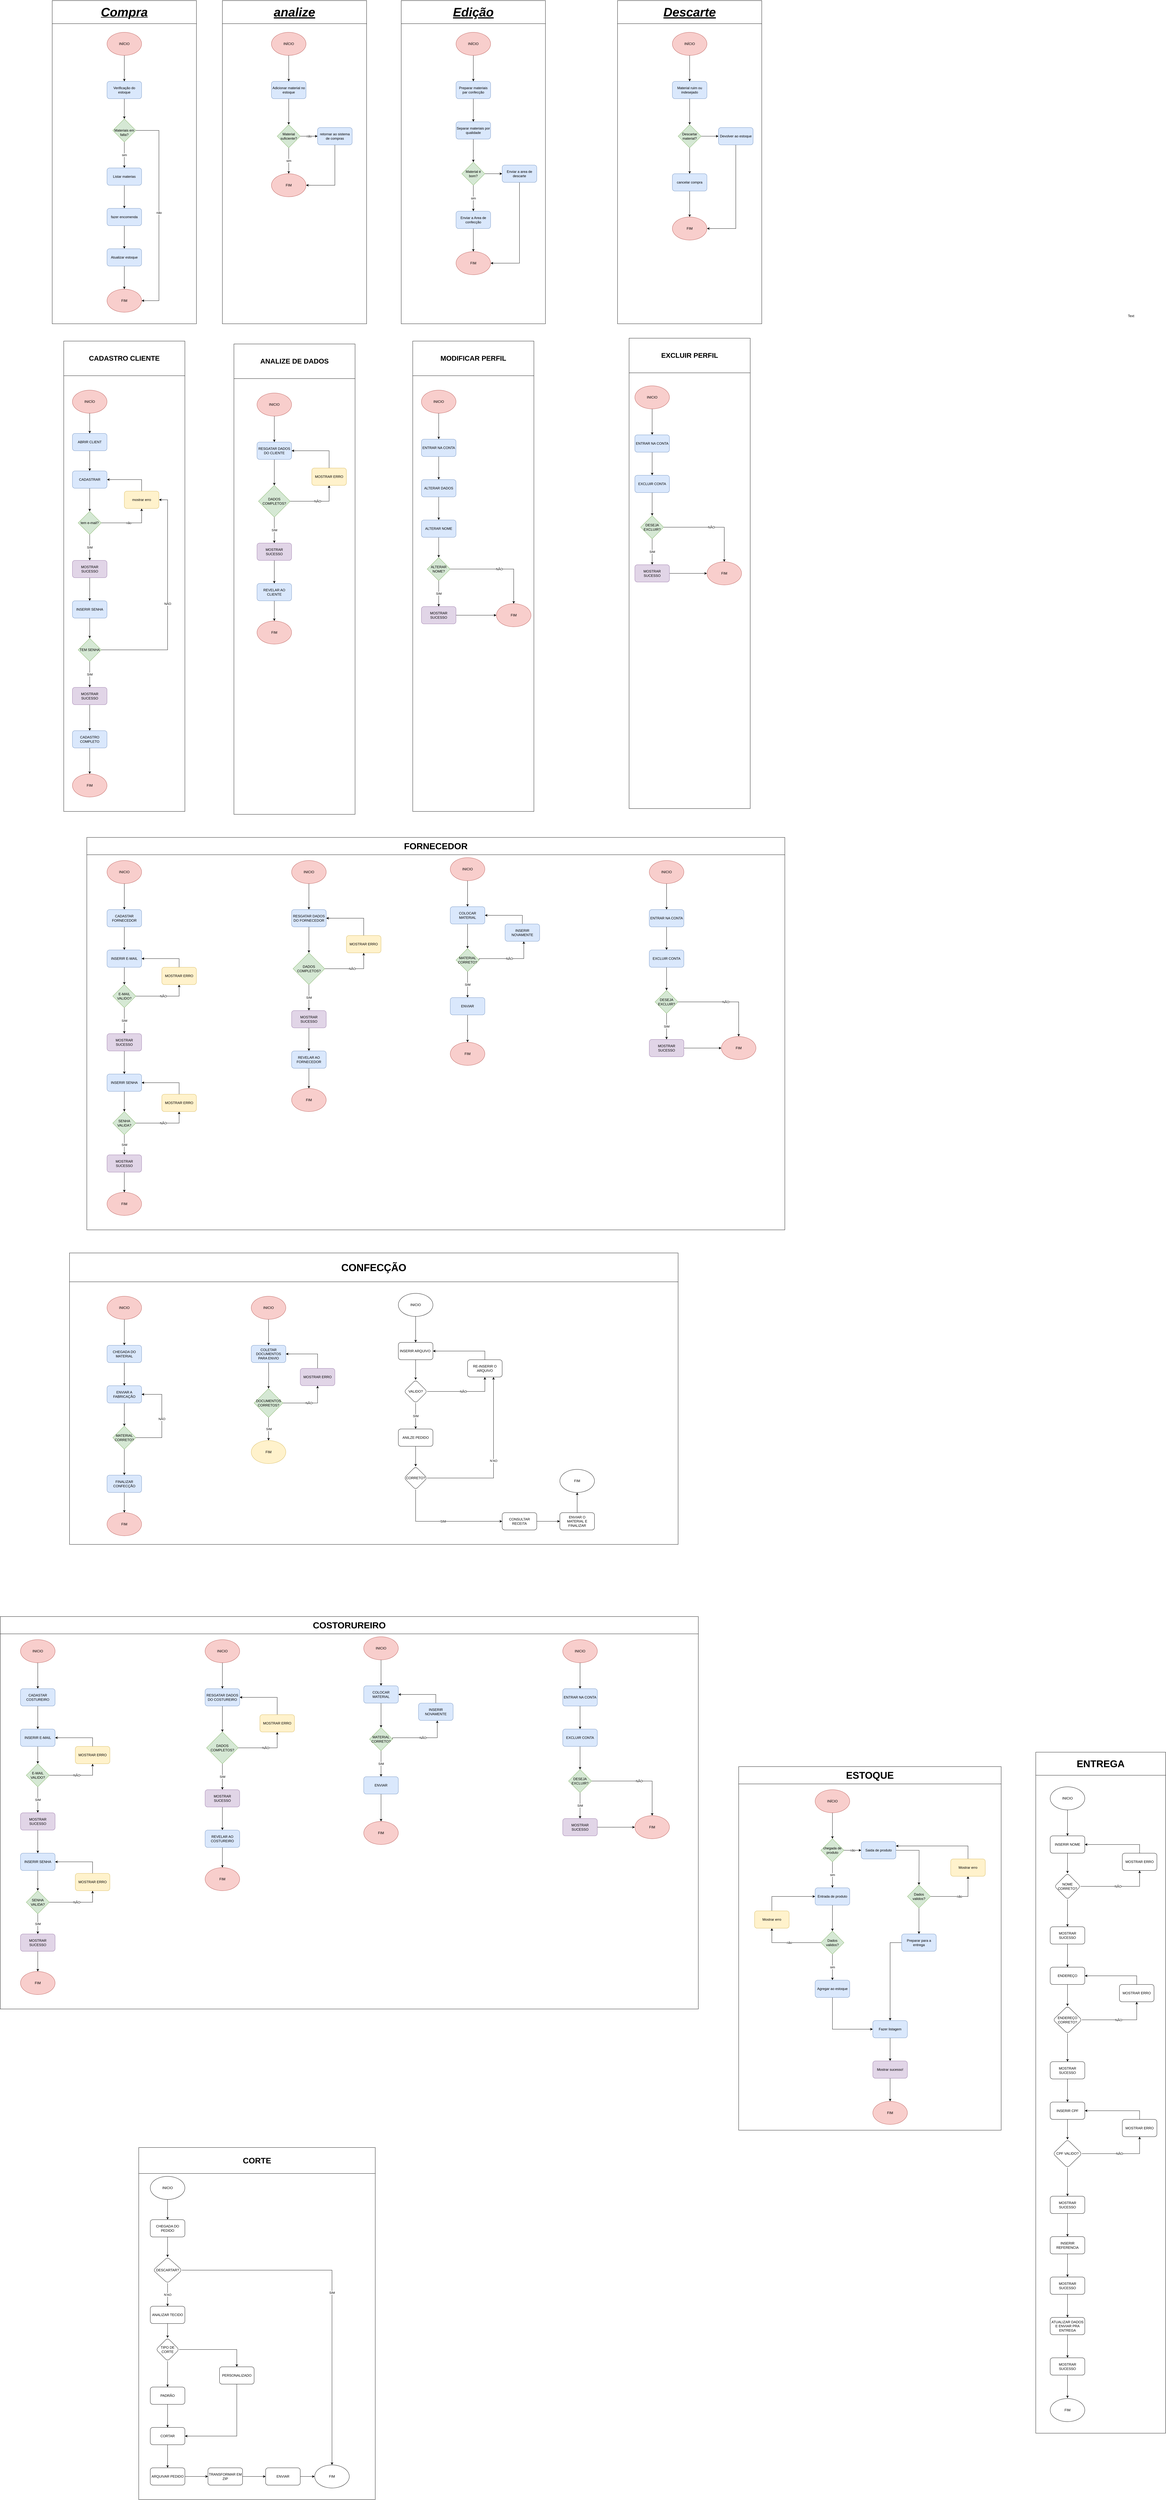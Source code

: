 <mxfile version="24.7.7">
  <diagram name="Página-1" id="H0bE9gB80t1YhXPXf1RE">
    <mxGraphModel dx="10900" dy="5620" grid="1" gridSize="10" guides="1" tooltips="1" connect="1" arrows="1" fold="1" page="0" pageScale="1" pageWidth="827" pageHeight="1169" math="0" shadow="0">
      <root>
        <mxCell id="0" />
        <mxCell id="1" parent="0" />
        <mxCell id="pCujRr_19Z160oxZ67RG-3" value="" style="edgeStyle=orthogonalEdgeStyle;rounded=0;orthogonalLoop=1;jettySize=auto;html=1;" parent="1" source="pCujRr_19Z160oxZ67RG-1" target="pCujRr_19Z160oxZ67RG-2" edge="1">
          <mxGeometry relative="1" as="geometry" />
        </mxCell>
        <mxCell id="pCujRr_19Z160oxZ67RG-1" value="INÍCIO" style="ellipse;whiteSpace=wrap;html=1;fillColor=#f8cecc;strokeColor=#b85450;" parent="1" vertex="1">
          <mxGeometry x="220" y="-120" width="120" height="80" as="geometry" />
        </mxCell>
        <mxCell id="pCujRr_19Z160oxZ67RG-6" value="" style="edgeStyle=orthogonalEdgeStyle;rounded=0;orthogonalLoop=1;jettySize=auto;html=1;" parent="1" source="pCujRr_19Z160oxZ67RG-2" edge="1">
          <mxGeometry relative="1" as="geometry">
            <mxPoint x="280" y="180" as="targetPoint" />
          </mxGeometry>
        </mxCell>
        <mxCell id="pCujRr_19Z160oxZ67RG-2" value="Verificação do estoque" style="rounded=1;whiteSpace=wrap;html=1;fillColor=#dae8fc;strokeColor=#6c8ebf;" parent="1" vertex="1">
          <mxGeometry x="220" y="50" width="120" height="60" as="geometry" />
        </mxCell>
        <mxCell id="pCujRr_19Z160oxZ67RG-10" value="sim" style="edgeStyle=orthogonalEdgeStyle;rounded=0;orthogonalLoop=1;jettySize=auto;html=1;" parent="1" source="pCujRr_19Z160oxZ67RG-4" target="pCujRr_19Z160oxZ67RG-9" edge="1">
          <mxGeometry relative="1" as="geometry" />
        </mxCell>
        <mxCell id="pCujRr_19Z160oxZ67RG-21" value="não" style="edgeStyle=orthogonalEdgeStyle;rounded=0;orthogonalLoop=1;jettySize=auto;html=1;exitX=1;exitY=0.5;exitDx=0;exitDy=0;entryX=1;entryY=0.5;entryDx=0;entryDy=0;" parent="1" source="pCujRr_19Z160oxZ67RG-4" target="pCujRr_19Z160oxZ67RG-15" edge="1">
          <mxGeometry relative="1" as="geometry">
            <Array as="points">
              <mxPoint x="400" y="220" />
              <mxPoint x="400" y="810" />
            </Array>
          </mxGeometry>
        </mxCell>
        <mxCell id="pCujRr_19Z160oxZ67RG-4" value="&lt;div&gt;&lt;br&gt;&lt;/div&gt;Materiais em falta?" style="rhombus;whiteSpace=wrap;html=1;fillColor=#d5e8d4;strokeColor=#82b366;" parent="1" vertex="1">
          <mxGeometry x="240" y="180" width="80" height="80" as="geometry" />
        </mxCell>
        <mxCell id="pCujRr_19Z160oxZ67RG-12" value="" style="edgeStyle=orthogonalEdgeStyle;rounded=0;orthogonalLoop=1;jettySize=auto;html=1;" parent="1" source="pCujRr_19Z160oxZ67RG-9" target="pCujRr_19Z160oxZ67RG-11" edge="1">
          <mxGeometry relative="1" as="geometry" />
        </mxCell>
        <mxCell id="pCujRr_19Z160oxZ67RG-9" value="Listar materias" style="rounded=1;whiteSpace=wrap;html=1;fillColor=#dae8fc;strokeColor=#6c8ebf;" parent="1" vertex="1">
          <mxGeometry x="220" y="350" width="120" height="60" as="geometry" />
        </mxCell>
        <mxCell id="pCujRr_19Z160oxZ67RG-14" value="" style="edgeStyle=orthogonalEdgeStyle;rounded=0;orthogonalLoop=1;jettySize=auto;html=1;" parent="1" source="pCujRr_19Z160oxZ67RG-11" edge="1">
          <mxGeometry relative="1" as="geometry">
            <mxPoint x="280" y="630" as="targetPoint" />
          </mxGeometry>
        </mxCell>
        <mxCell id="pCujRr_19Z160oxZ67RG-11" value="fazer encomenda" style="rounded=1;whiteSpace=wrap;html=1;fillColor=#dae8fc;strokeColor=#6c8ebf;" parent="1" vertex="1">
          <mxGeometry x="220" y="490" width="120" height="60" as="geometry" />
        </mxCell>
        <mxCell id="pCujRr_19Z160oxZ67RG-15" value="FIM" style="ellipse;whiteSpace=wrap;html=1;fillColor=#f8cecc;strokeColor=#b85450;" parent="1" vertex="1">
          <mxGeometry x="220" y="770" width="120" height="80" as="geometry" />
        </mxCell>
        <mxCell id="pCujRr_19Z160oxZ67RG-17" value="" style="edgeStyle=orthogonalEdgeStyle;rounded=0;orthogonalLoop=1;jettySize=auto;html=1;" parent="1" source="pCujRr_19Z160oxZ67RG-16" target="pCujRr_19Z160oxZ67RG-15" edge="1">
          <mxGeometry relative="1" as="geometry" />
        </mxCell>
        <mxCell id="pCujRr_19Z160oxZ67RG-16" value="Atualizar estoque" style="rounded=1;whiteSpace=wrap;html=1;fillColor=#dae8fc;strokeColor=#6c8ebf;" parent="1" vertex="1">
          <mxGeometry x="220" y="630" width="120" height="60" as="geometry" />
        </mxCell>
        <mxCell id="pCujRr_19Z160oxZ67RG-22" value="&lt;h1&gt;&lt;i&gt;&lt;u&gt;&lt;font style=&quot;font-size: 43px;&quot;&gt;Compra&lt;/font&gt;&lt;/u&gt;&lt;/i&gt;&lt;/h1&gt;" style="swimlane;whiteSpace=wrap;html=1;startSize=80;" parent="1" vertex="1">
          <mxGeometry x="30" y="-230" width="500" height="1120" as="geometry" />
        </mxCell>
        <mxCell id="pCujRr_19Z160oxZ67RG-25" value="" style="edgeStyle=orthogonalEdgeStyle;rounded=0;orthogonalLoop=1;jettySize=auto;html=1;" parent="1" source="pCujRr_19Z160oxZ67RG-23" target="pCujRr_19Z160oxZ67RG-24" edge="1">
          <mxGeometry relative="1" as="geometry" />
        </mxCell>
        <mxCell id="pCujRr_19Z160oxZ67RG-23" value="INÍCIO" style="ellipse;whiteSpace=wrap;html=1;fillColor=#f8cecc;strokeColor=#b85450;" parent="1" vertex="1">
          <mxGeometry x="790" y="-120" width="120" height="80" as="geometry" />
        </mxCell>
        <mxCell id="pCujRr_19Z160oxZ67RG-27" value="" style="edgeStyle=orthogonalEdgeStyle;rounded=0;orthogonalLoop=1;jettySize=auto;html=1;" parent="1" source="pCujRr_19Z160oxZ67RG-24" target="pCujRr_19Z160oxZ67RG-26" edge="1">
          <mxGeometry relative="1" as="geometry" />
        </mxCell>
        <mxCell id="pCujRr_19Z160oxZ67RG-24" value="Adicionar material no estoque" style="rounded=1;whiteSpace=wrap;html=1;fillColor=#dae8fc;strokeColor=#6c8ebf;" parent="1" vertex="1">
          <mxGeometry x="790" y="50" width="120" height="60" as="geometry" />
        </mxCell>
        <mxCell id="pCujRr_19Z160oxZ67RG-29" value="sim" style="edgeStyle=orthogonalEdgeStyle;rounded=0;orthogonalLoop=1;jettySize=auto;html=1;" parent="1" source="pCujRr_19Z160oxZ67RG-26" target="pCujRr_19Z160oxZ67RG-28" edge="1">
          <mxGeometry relative="1" as="geometry" />
        </mxCell>
        <mxCell id="pCujRr_19Z160oxZ67RG-31" value="não" style="edgeStyle=orthogonalEdgeStyle;rounded=0;orthogonalLoop=1;jettySize=auto;html=1;" parent="1" source="pCujRr_19Z160oxZ67RG-26" target="pCujRr_19Z160oxZ67RG-30" edge="1">
          <mxGeometry relative="1" as="geometry" />
        </mxCell>
        <mxCell id="pCujRr_19Z160oxZ67RG-26" value="Material suficiente?" style="rhombus;whiteSpace=wrap;html=1;fillColor=#d5e8d4;strokeColor=#82b366;" parent="1" vertex="1">
          <mxGeometry x="810" y="200" width="80" height="80" as="geometry" />
        </mxCell>
        <mxCell id="pCujRr_19Z160oxZ67RG-28" value="FIM" style="ellipse;whiteSpace=wrap;html=1;fillColor=#f8cecc;strokeColor=#b85450;" parent="1" vertex="1">
          <mxGeometry x="790" y="370" width="120" height="80" as="geometry" />
        </mxCell>
        <mxCell id="pCujRr_19Z160oxZ67RG-32" style="edgeStyle=orthogonalEdgeStyle;rounded=0;orthogonalLoop=1;jettySize=auto;html=1;exitX=0.5;exitY=1;exitDx=0;exitDy=0;entryX=1;entryY=0.5;entryDx=0;entryDy=0;" parent="1" source="pCujRr_19Z160oxZ67RG-30" target="pCujRr_19Z160oxZ67RG-28" edge="1">
          <mxGeometry relative="1" as="geometry" />
        </mxCell>
        <mxCell id="pCujRr_19Z160oxZ67RG-30" value="retornar ao sistema de compras" style="rounded=1;whiteSpace=wrap;html=1;fillColor=#dae8fc;strokeColor=#6c8ebf;" parent="1" vertex="1">
          <mxGeometry x="950" y="210" width="120" height="60" as="geometry" />
        </mxCell>
        <mxCell id="pCujRr_19Z160oxZ67RG-33" value="&lt;h1&gt;&lt;span style=&quot;font-size: 43px;&quot;&gt;&lt;i&gt;&lt;u&gt;analize&lt;/u&gt;&lt;/i&gt;&lt;/span&gt;&lt;/h1&gt;" style="swimlane;whiteSpace=wrap;html=1;startSize=80;" parent="1" vertex="1">
          <mxGeometry x="620" y="-230" width="500" height="1120" as="geometry" />
        </mxCell>
        <mxCell id="pCujRr_19Z160oxZ67RG-36" value="" style="edgeStyle=orthogonalEdgeStyle;rounded=0;orthogonalLoop=1;jettySize=auto;html=1;" parent="1" source="pCujRr_19Z160oxZ67RG-34" target="pCujRr_19Z160oxZ67RG-35" edge="1">
          <mxGeometry relative="1" as="geometry" />
        </mxCell>
        <mxCell id="pCujRr_19Z160oxZ67RG-34" value="INÍCIO" style="ellipse;whiteSpace=wrap;html=1;fillColor=#f8cecc;strokeColor=#b85450;" parent="1" vertex="1">
          <mxGeometry x="1430" y="-120" width="120" height="80" as="geometry" />
        </mxCell>
        <mxCell id="pCujRr_19Z160oxZ67RG-38" value="" style="edgeStyle=orthogonalEdgeStyle;rounded=0;orthogonalLoop=1;jettySize=auto;html=1;" parent="1" source="pCujRr_19Z160oxZ67RG-35" target="pCujRr_19Z160oxZ67RG-37" edge="1">
          <mxGeometry relative="1" as="geometry" />
        </mxCell>
        <mxCell id="pCujRr_19Z160oxZ67RG-35" value="Preparar materiais par confecção" style="rounded=1;whiteSpace=wrap;html=1;fillColor=#dae8fc;strokeColor=#6c8ebf;" parent="1" vertex="1">
          <mxGeometry x="1430" y="50" width="120" height="60" as="geometry" />
        </mxCell>
        <mxCell id="pCujRr_19Z160oxZ67RG-40" value="" style="edgeStyle=orthogonalEdgeStyle;rounded=0;orthogonalLoop=1;jettySize=auto;html=1;" parent="1" source="pCujRr_19Z160oxZ67RG-37" target="pCujRr_19Z160oxZ67RG-39" edge="1">
          <mxGeometry relative="1" as="geometry" />
        </mxCell>
        <mxCell id="pCujRr_19Z160oxZ67RG-37" value="Separar materiais por qualidade" style="rounded=1;whiteSpace=wrap;html=1;fillColor=#dae8fc;strokeColor=#6c8ebf;" parent="1" vertex="1">
          <mxGeometry x="1430" y="190" width="120" height="60" as="geometry" />
        </mxCell>
        <mxCell id="pCujRr_19Z160oxZ67RG-42" value="sim" style="edgeStyle=orthogonalEdgeStyle;rounded=0;orthogonalLoop=1;jettySize=auto;html=1;" parent="1" source="pCujRr_19Z160oxZ67RG-39" target="pCujRr_19Z160oxZ67RG-41" edge="1">
          <mxGeometry relative="1" as="geometry" />
        </mxCell>
        <mxCell id="pCujRr_19Z160oxZ67RG-47" value="" style="edgeStyle=orthogonalEdgeStyle;rounded=0;orthogonalLoop=1;jettySize=auto;html=1;" parent="1" source="pCujRr_19Z160oxZ67RG-39" target="pCujRr_19Z160oxZ67RG-46" edge="1">
          <mxGeometry relative="1" as="geometry" />
        </mxCell>
        <mxCell id="pCujRr_19Z160oxZ67RG-39" value="Material é bom?" style="rhombus;whiteSpace=wrap;html=1;fillColor=#d5e8d4;strokeColor=#82b366;" parent="1" vertex="1">
          <mxGeometry x="1450" y="330" width="80" height="80" as="geometry" />
        </mxCell>
        <mxCell id="pCujRr_19Z160oxZ67RG-44" value="" style="edgeStyle=orthogonalEdgeStyle;rounded=0;orthogonalLoop=1;jettySize=auto;html=1;" parent="1" source="pCujRr_19Z160oxZ67RG-41" edge="1">
          <mxGeometry relative="1" as="geometry">
            <mxPoint x="1490" y="640" as="targetPoint" />
          </mxGeometry>
        </mxCell>
        <mxCell id="pCujRr_19Z160oxZ67RG-41" value="Enviar a Area de confecção" style="rounded=1;whiteSpace=wrap;html=1;fillColor=#dae8fc;strokeColor=#6c8ebf;" parent="1" vertex="1">
          <mxGeometry x="1430" y="500" width="120" height="60" as="geometry" />
        </mxCell>
        <mxCell id="pCujRr_19Z160oxZ67RG-45" value="FIM" style="ellipse;whiteSpace=wrap;html=1;fillColor=#f8cecc;strokeColor=#b85450;" parent="1" vertex="1">
          <mxGeometry x="1430" y="640" width="120" height="80" as="geometry" />
        </mxCell>
        <mxCell id="pCujRr_19Z160oxZ67RG-48" style="edgeStyle=orthogonalEdgeStyle;rounded=0;orthogonalLoop=1;jettySize=auto;html=1;exitX=0.5;exitY=1;exitDx=0;exitDy=0;entryX=1;entryY=0.5;entryDx=0;entryDy=0;" parent="1" source="pCujRr_19Z160oxZ67RG-46" target="pCujRr_19Z160oxZ67RG-45" edge="1">
          <mxGeometry relative="1" as="geometry" />
        </mxCell>
        <mxCell id="pCujRr_19Z160oxZ67RG-46" value="Enviar a area de descarte" style="rounded=1;whiteSpace=wrap;html=1;fillColor=#dae8fc;strokeColor=#6c8ebf;" parent="1" vertex="1">
          <mxGeometry x="1590" y="340" width="120" height="60" as="geometry" />
        </mxCell>
        <mxCell id="pCujRr_19Z160oxZ67RG-49" value="&lt;h1&gt;&lt;span style=&quot;font-size: 43px;&quot;&gt;&lt;i&gt;&lt;u&gt;Edição&lt;/u&gt;&lt;/i&gt;&lt;/span&gt;&lt;/h1&gt;" style="swimlane;whiteSpace=wrap;html=1;startSize=80;" parent="1" vertex="1">
          <mxGeometry x="1240" y="-230" width="500" height="1120" as="geometry" />
        </mxCell>
        <mxCell id="pCujRr_19Z160oxZ67RG-52" value="" style="edgeStyle=orthogonalEdgeStyle;rounded=0;orthogonalLoop=1;jettySize=auto;html=1;" parent="1" source="pCujRr_19Z160oxZ67RG-50" target="pCujRr_19Z160oxZ67RG-51" edge="1">
          <mxGeometry relative="1" as="geometry" />
        </mxCell>
        <mxCell id="pCujRr_19Z160oxZ67RG-50" value="INÍCIO" style="ellipse;whiteSpace=wrap;html=1;fillColor=#f8cecc;strokeColor=#b85450;" parent="1" vertex="1">
          <mxGeometry x="2180" y="-120" width="120" height="80" as="geometry" />
        </mxCell>
        <mxCell id="pCujRr_19Z160oxZ67RG-54" value="" style="edgeStyle=orthogonalEdgeStyle;rounded=0;orthogonalLoop=1;jettySize=auto;html=1;" parent="1" source="pCujRr_19Z160oxZ67RG-51" target="pCujRr_19Z160oxZ67RG-53" edge="1">
          <mxGeometry relative="1" as="geometry" />
        </mxCell>
        <mxCell id="pCujRr_19Z160oxZ67RG-51" value="Material ruim ou indesejado" style="rounded=1;whiteSpace=wrap;html=1;fillColor=#dae8fc;strokeColor=#6c8ebf;" parent="1" vertex="1">
          <mxGeometry x="2180" y="50" width="120" height="60" as="geometry" />
        </mxCell>
        <mxCell id="pCujRr_19Z160oxZ67RG-56" value="" style="edgeStyle=orthogonalEdgeStyle;rounded=0;orthogonalLoop=1;jettySize=auto;html=1;" parent="1" source="pCujRr_19Z160oxZ67RG-53" target="pCujRr_19Z160oxZ67RG-55" edge="1">
          <mxGeometry relative="1" as="geometry" />
        </mxCell>
        <mxCell id="pCujRr_19Z160oxZ67RG-60" value="" style="edgeStyle=orthogonalEdgeStyle;rounded=0;orthogonalLoop=1;jettySize=auto;html=1;" parent="1" source="pCujRr_19Z160oxZ67RG-53" target="pCujRr_19Z160oxZ67RG-59" edge="1">
          <mxGeometry relative="1" as="geometry" />
        </mxCell>
        <mxCell id="pCujRr_19Z160oxZ67RG-53" value="Descartar&lt;div&gt;material?&lt;/div&gt;" style="rhombus;whiteSpace=wrap;html=1;fillColor=#d5e8d4;strokeColor=#82b366;" parent="1" vertex="1">
          <mxGeometry x="2200" y="200" width="80" height="80" as="geometry" />
        </mxCell>
        <mxCell id="pCujRr_19Z160oxZ67RG-58" value="" style="edgeStyle=orthogonalEdgeStyle;rounded=0;orthogonalLoop=1;jettySize=auto;html=1;" parent="1" source="pCujRr_19Z160oxZ67RG-55" target="pCujRr_19Z160oxZ67RG-57" edge="1">
          <mxGeometry relative="1" as="geometry" />
        </mxCell>
        <mxCell id="pCujRr_19Z160oxZ67RG-55" value="cancelar compra" style="rounded=1;whiteSpace=wrap;html=1;fillColor=#dae8fc;strokeColor=#6c8ebf;" parent="1" vertex="1">
          <mxGeometry x="2180" y="370" width="120" height="60" as="geometry" />
        </mxCell>
        <mxCell id="pCujRr_19Z160oxZ67RG-57" value="FIM" style="ellipse;whiteSpace=wrap;html=1;fillColor=#f8cecc;strokeColor=#b85450;" parent="1" vertex="1">
          <mxGeometry x="2180" y="520" width="120" height="80" as="geometry" />
        </mxCell>
        <mxCell id="pCujRr_19Z160oxZ67RG-61" style="edgeStyle=orthogonalEdgeStyle;rounded=0;orthogonalLoop=1;jettySize=auto;html=1;exitX=0.5;exitY=1;exitDx=0;exitDy=0;entryX=1;entryY=0.5;entryDx=0;entryDy=0;" parent="1" source="pCujRr_19Z160oxZ67RG-59" target="pCujRr_19Z160oxZ67RG-57" edge="1">
          <mxGeometry relative="1" as="geometry" />
        </mxCell>
        <mxCell id="pCujRr_19Z160oxZ67RG-59" value="Devolver ao estoque" style="rounded=1;whiteSpace=wrap;html=1;fillColor=#dae8fc;strokeColor=#6c8ebf;" parent="1" vertex="1">
          <mxGeometry x="2340" y="210" width="120" height="60" as="geometry" />
        </mxCell>
        <mxCell id="pCujRr_19Z160oxZ67RG-62" value="&lt;h1&gt;&lt;span style=&quot;font-size: 43px;&quot;&gt;&lt;i&gt;&lt;u&gt;Descarte&lt;/u&gt;&lt;/i&gt;&lt;/span&gt;&lt;/h1&gt;" style="swimlane;whiteSpace=wrap;html=1;startSize=80;" parent="1" vertex="1">
          <mxGeometry x="1990" y="-230" width="500" height="1120" as="geometry" />
        </mxCell>
        <mxCell id="Lzxys33Jdj1KvuU7-6Vl-3" value="" style="edgeStyle=orthogonalEdgeStyle;rounded=0;orthogonalLoop=1;jettySize=auto;html=1;" parent="1" source="Lzxys33Jdj1KvuU7-6Vl-1" target="Lzxys33Jdj1KvuU7-6Vl-2" edge="1">
          <mxGeometry relative="1" as="geometry" />
        </mxCell>
        <mxCell id="Lzxys33Jdj1KvuU7-6Vl-1" value="INICÍO" style="ellipse;whiteSpace=wrap;html=1;fillColor=#f8cecc;strokeColor=#b85450;" parent="1" vertex="1">
          <mxGeometry x="100" y="1120" width="120" height="80" as="geometry" />
        </mxCell>
        <mxCell id="uNB4d4PE5i07L3fqMLBc-2" value="" style="edgeStyle=orthogonalEdgeStyle;rounded=0;orthogonalLoop=1;jettySize=auto;html=1;" parent="1" source="Lzxys33Jdj1KvuU7-6Vl-2" target="uNB4d4PE5i07L3fqMLBc-1" edge="1">
          <mxGeometry relative="1" as="geometry" />
        </mxCell>
        <mxCell id="Lzxys33Jdj1KvuU7-6Vl-2" value="ABRIR CLIENT" style="rounded=1;whiteSpace=wrap;html=1;fillColor=#dae8fc;strokeColor=#6c8ebf;" parent="1" vertex="1">
          <mxGeometry x="100" y="1270" width="120" height="60" as="geometry" />
        </mxCell>
        <mxCell id="uNB4d4PE5i07L3fqMLBc-4" value="" style="edgeStyle=orthogonalEdgeStyle;rounded=0;orthogonalLoop=1;jettySize=auto;html=1;" parent="1" source="uNB4d4PE5i07L3fqMLBc-1" edge="1">
          <mxGeometry relative="1" as="geometry">
            <mxPoint x="160" y="1540" as="targetPoint" />
          </mxGeometry>
        </mxCell>
        <mxCell id="uNB4d4PE5i07L3fqMLBc-1" value="CADASTRAR" style="rounded=1;whiteSpace=wrap;html=1;fillColor=#dae8fc;strokeColor=#6c8ebf;" parent="1" vertex="1">
          <mxGeometry x="100" y="1400" width="120" height="60" as="geometry" />
        </mxCell>
        <mxCell id="U2K5C7ySNH7hzDEGodIG-2" value="não" style="edgeStyle=orthogonalEdgeStyle;rounded=0;orthogonalLoop=1;jettySize=auto;html=1;exitX=1;exitY=0.5;exitDx=0;exitDy=0;entryX=0.5;entryY=1;entryDx=0;entryDy=0;" parent="1" source="uNB4d4PE5i07L3fqMLBc-5" target="U2K5C7ySNH7hzDEGodIG-1" edge="1">
          <mxGeometry relative="1" as="geometry" />
        </mxCell>
        <mxCell id="U2K5C7ySNH7hzDEGodIG-5" value="SIM" style="edgeStyle=orthogonalEdgeStyle;rounded=0;orthogonalLoop=1;jettySize=auto;html=1;" parent="1" source="uNB4d4PE5i07L3fqMLBc-5" target="U2K5C7ySNH7hzDEGodIG-4" edge="1">
          <mxGeometry relative="1" as="geometry" />
        </mxCell>
        <mxCell id="uNB4d4PE5i07L3fqMLBc-5" value="tem e-mail?" style="rhombus;whiteSpace=wrap;html=1;fillColor=#d5e8d4;strokeColor=#82b366;" parent="1" vertex="1">
          <mxGeometry x="120" y="1540" width="80" height="80" as="geometry" />
        </mxCell>
        <mxCell id="U2K5C7ySNH7hzDEGodIG-3" style="edgeStyle=orthogonalEdgeStyle;rounded=0;orthogonalLoop=1;jettySize=auto;html=1;exitX=0.5;exitY=0;exitDx=0;exitDy=0;entryX=1;entryY=0.5;entryDx=0;entryDy=0;" parent="1" source="U2K5C7ySNH7hzDEGodIG-1" target="uNB4d4PE5i07L3fqMLBc-1" edge="1">
          <mxGeometry relative="1" as="geometry" />
        </mxCell>
        <mxCell id="U2K5C7ySNH7hzDEGodIG-1" value="mostrar erro" style="rounded=1;whiteSpace=wrap;html=1;fillColor=#fff2cc;strokeColor=#d6b656;" parent="1" vertex="1">
          <mxGeometry x="280" y="1470" width="120" height="60" as="geometry" />
        </mxCell>
        <mxCell id="U2K5C7ySNH7hzDEGodIG-7" value="" style="edgeStyle=orthogonalEdgeStyle;rounded=0;orthogonalLoop=1;jettySize=auto;html=1;" parent="1" source="U2K5C7ySNH7hzDEGodIG-4" target="U2K5C7ySNH7hzDEGodIG-6" edge="1">
          <mxGeometry relative="1" as="geometry" />
        </mxCell>
        <mxCell id="U2K5C7ySNH7hzDEGodIG-4" value="MOSTRAR SUCESSO" style="rounded=1;whiteSpace=wrap;html=1;fillColor=#e1d5e7;strokeColor=#9673a6;" parent="1" vertex="1">
          <mxGeometry x="100" y="1710" width="120" height="60" as="geometry" />
        </mxCell>
        <mxCell id="U2K5C7ySNH7hzDEGodIG-9" value="" style="edgeStyle=orthogonalEdgeStyle;rounded=0;orthogonalLoop=1;jettySize=auto;html=1;" parent="1" source="U2K5C7ySNH7hzDEGodIG-6" edge="1">
          <mxGeometry relative="1" as="geometry">
            <mxPoint x="160" y="1980" as="targetPoint" />
          </mxGeometry>
        </mxCell>
        <mxCell id="U2K5C7ySNH7hzDEGodIG-6" value="INSERIR SENHA" style="rounded=1;whiteSpace=wrap;html=1;fillColor=#dae8fc;strokeColor=#6c8ebf;" parent="1" vertex="1">
          <mxGeometry x="100" y="1850" width="120" height="60" as="geometry" />
        </mxCell>
        <mxCell id="U2K5C7ySNH7hzDEGodIG-11" value="NÃO" style="edgeStyle=orthogonalEdgeStyle;rounded=0;orthogonalLoop=1;jettySize=auto;html=1;exitX=1;exitY=0.5;exitDx=0;exitDy=0;entryX=1;entryY=0.5;entryDx=0;entryDy=0;" parent="1" source="U2K5C7ySNH7hzDEGodIG-10" target="U2K5C7ySNH7hzDEGodIG-1" edge="1">
          <mxGeometry relative="1" as="geometry">
            <Array as="points">
              <mxPoint x="430" y="2020" />
              <mxPoint x="430" y="1500" />
            </Array>
          </mxGeometry>
        </mxCell>
        <mxCell id="U2K5C7ySNH7hzDEGodIG-13" value="SIM" style="edgeStyle=orthogonalEdgeStyle;rounded=0;orthogonalLoop=1;jettySize=auto;html=1;" parent="1" source="U2K5C7ySNH7hzDEGodIG-10" target="U2K5C7ySNH7hzDEGodIG-12" edge="1">
          <mxGeometry relative="1" as="geometry" />
        </mxCell>
        <mxCell id="U2K5C7ySNH7hzDEGodIG-10" value="TEM SENHA" style="rhombus;whiteSpace=wrap;html=1;fillColor=#d5e8d4;strokeColor=#82b366;" parent="1" vertex="1">
          <mxGeometry x="120" y="1980" width="80" height="80" as="geometry" />
        </mxCell>
        <mxCell id="U2K5C7ySNH7hzDEGodIG-15" value="" style="edgeStyle=orthogonalEdgeStyle;rounded=0;orthogonalLoop=1;jettySize=auto;html=1;" parent="1" source="U2K5C7ySNH7hzDEGodIG-12" target="U2K5C7ySNH7hzDEGodIG-14" edge="1">
          <mxGeometry relative="1" as="geometry" />
        </mxCell>
        <mxCell id="U2K5C7ySNH7hzDEGodIG-12" value="MOSTRAR SUCESSO" style="rounded=1;whiteSpace=wrap;html=1;fillColor=#e1d5e7;strokeColor=#9673a6;" parent="1" vertex="1">
          <mxGeometry x="100" y="2150" width="120" height="60" as="geometry" />
        </mxCell>
        <mxCell id="U2K5C7ySNH7hzDEGodIG-17" value="" style="edgeStyle=orthogonalEdgeStyle;rounded=0;orthogonalLoop=1;jettySize=auto;html=1;" parent="1" source="U2K5C7ySNH7hzDEGodIG-14" target="U2K5C7ySNH7hzDEGodIG-16" edge="1">
          <mxGeometry relative="1" as="geometry" />
        </mxCell>
        <mxCell id="U2K5C7ySNH7hzDEGodIG-14" value="CADASTRO COMPLETO" style="rounded=1;whiteSpace=wrap;html=1;fillColor=#dae8fc;strokeColor=#6c8ebf;" parent="1" vertex="1">
          <mxGeometry x="100" y="2300" width="120" height="60" as="geometry" />
        </mxCell>
        <mxCell id="U2K5C7ySNH7hzDEGodIG-16" value="FIM" style="ellipse;whiteSpace=wrap;html=1;fillColor=#f8cecc;strokeColor=#b85450;" parent="1" vertex="1">
          <mxGeometry x="100" y="2450" width="120" height="80" as="geometry" />
        </mxCell>
        <mxCell id="U2K5C7ySNH7hzDEGodIG-20" value="" style="edgeStyle=orthogonalEdgeStyle;rounded=0;orthogonalLoop=1;jettySize=auto;html=1;" parent="1" source="U2K5C7ySNH7hzDEGodIG-18" target="U2K5C7ySNH7hzDEGodIG-19" edge="1">
          <mxGeometry relative="1" as="geometry" />
        </mxCell>
        <mxCell id="U2K5C7ySNH7hzDEGodIG-18" value="INICIO" style="ellipse;whiteSpace=wrap;html=1;fillColor=#f8cecc;strokeColor=#b85450;" parent="1" vertex="1">
          <mxGeometry x="740" y="1130" width="120" height="80" as="geometry" />
        </mxCell>
        <mxCell id="U2K5C7ySNH7hzDEGodIG-22" value="" style="edgeStyle=orthogonalEdgeStyle;rounded=0;orthogonalLoop=1;jettySize=auto;html=1;" parent="1" source="U2K5C7ySNH7hzDEGodIG-19" target="U2K5C7ySNH7hzDEGodIG-21" edge="1">
          <mxGeometry relative="1" as="geometry" />
        </mxCell>
        <mxCell id="U2K5C7ySNH7hzDEGodIG-19" value="RESGATAR DADOS DO CLIENTE" style="rounded=1;whiteSpace=wrap;html=1;fillColor=#dae8fc;strokeColor=#6c8ebf;" parent="1" vertex="1">
          <mxGeometry x="740" y="1300" width="120" height="60" as="geometry" />
        </mxCell>
        <mxCell id="U2K5C7ySNH7hzDEGodIG-24" value="NÃO" style="edgeStyle=orthogonalEdgeStyle;rounded=0;orthogonalLoop=1;jettySize=auto;html=1;exitX=1;exitY=0.5;exitDx=0;exitDy=0;entryX=0.5;entryY=1;entryDx=0;entryDy=0;" parent="1" source="U2K5C7ySNH7hzDEGodIG-21" target="U2K5C7ySNH7hzDEGodIG-23" edge="1">
          <mxGeometry relative="1" as="geometry" />
        </mxCell>
        <mxCell id="U2K5C7ySNH7hzDEGodIG-27" value="SIM" style="edgeStyle=orthogonalEdgeStyle;rounded=0;orthogonalLoop=1;jettySize=auto;html=1;" parent="1" source="U2K5C7ySNH7hzDEGodIG-21" target="U2K5C7ySNH7hzDEGodIG-26" edge="1">
          <mxGeometry relative="1" as="geometry" />
        </mxCell>
        <mxCell id="U2K5C7ySNH7hzDEGodIG-21" value="DADOS COMPLETOS?" style="rhombus;whiteSpace=wrap;html=1;fillColor=#d5e8d4;strokeColor=#82b366;" parent="1" vertex="1">
          <mxGeometry x="745" y="1450" width="110" height="110" as="geometry" />
        </mxCell>
        <mxCell id="U2K5C7ySNH7hzDEGodIG-25" style="edgeStyle=orthogonalEdgeStyle;rounded=0;orthogonalLoop=1;jettySize=auto;html=1;exitX=0.5;exitY=0;exitDx=0;exitDy=0;entryX=1;entryY=0.5;entryDx=0;entryDy=0;" parent="1" source="U2K5C7ySNH7hzDEGodIG-23" target="U2K5C7ySNH7hzDEGodIG-19" edge="1">
          <mxGeometry relative="1" as="geometry" />
        </mxCell>
        <mxCell id="U2K5C7ySNH7hzDEGodIG-23" value="MOSTRAR ERRO" style="rounded=1;whiteSpace=wrap;html=1;fillColor=#fff2cc;strokeColor=#d6b656;" parent="1" vertex="1">
          <mxGeometry x="930" y="1390" width="120" height="60" as="geometry" />
        </mxCell>
        <mxCell id="U2K5C7ySNH7hzDEGodIG-29" value="" style="edgeStyle=orthogonalEdgeStyle;rounded=0;orthogonalLoop=1;jettySize=auto;html=1;" parent="1" source="U2K5C7ySNH7hzDEGodIG-26" target="U2K5C7ySNH7hzDEGodIG-28" edge="1">
          <mxGeometry relative="1" as="geometry" />
        </mxCell>
        <mxCell id="U2K5C7ySNH7hzDEGodIG-26" value="MOSTRAR SUCESSO" style="rounded=1;whiteSpace=wrap;html=1;fillColor=#e1d5e7;strokeColor=#9673a6;" parent="1" vertex="1">
          <mxGeometry x="740" y="1650" width="120" height="60" as="geometry" />
        </mxCell>
        <mxCell id="U2K5C7ySNH7hzDEGodIG-31" value="" style="edgeStyle=orthogonalEdgeStyle;rounded=0;orthogonalLoop=1;jettySize=auto;html=1;" parent="1" source="U2K5C7ySNH7hzDEGodIG-28" target="U2K5C7ySNH7hzDEGodIG-30" edge="1">
          <mxGeometry relative="1" as="geometry" />
        </mxCell>
        <mxCell id="U2K5C7ySNH7hzDEGodIG-28" value="REVELAR AO CLIENTE" style="rounded=1;whiteSpace=wrap;html=1;fillColor=#dae8fc;strokeColor=#6c8ebf;" parent="1" vertex="1">
          <mxGeometry x="740" y="1790" width="120" height="60" as="geometry" />
        </mxCell>
        <mxCell id="U2K5C7ySNH7hzDEGodIG-30" value="FIM" style="ellipse;whiteSpace=wrap;html=1;fillColor=#f8cecc;strokeColor=#b85450;" parent="1" vertex="1">
          <mxGeometry x="740" y="1920" width="120" height="80" as="geometry" />
        </mxCell>
        <mxCell id="_nmo6AtYuHJvuhX7b1Vl-3" value="" style="edgeStyle=orthogonalEdgeStyle;rounded=0;orthogonalLoop=1;jettySize=auto;html=1;" parent="1" source="_nmo6AtYuHJvuhX7b1Vl-1" target="_nmo6AtYuHJvuhX7b1Vl-2" edge="1">
          <mxGeometry relative="1" as="geometry" />
        </mxCell>
        <mxCell id="_nmo6AtYuHJvuhX7b1Vl-1" value="INICIO" style="ellipse;whiteSpace=wrap;html=1;fillColor=#f8cecc;strokeColor=#b85450;" parent="1" vertex="1">
          <mxGeometry x="1310" y="1120" width="120" height="80" as="geometry" />
        </mxCell>
        <mxCell id="_nmo6AtYuHJvuhX7b1Vl-5" value="" style="edgeStyle=orthogonalEdgeStyle;rounded=0;orthogonalLoop=1;jettySize=auto;html=1;" parent="1" source="_nmo6AtYuHJvuhX7b1Vl-2" target="_nmo6AtYuHJvuhX7b1Vl-4" edge="1">
          <mxGeometry relative="1" as="geometry" />
        </mxCell>
        <mxCell id="_nmo6AtYuHJvuhX7b1Vl-2" value="ENTRAR NA CONTA" style="rounded=1;whiteSpace=wrap;html=1;fillColor=#dae8fc;strokeColor=#6c8ebf;" parent="1" vertex="1">
          <mxGeometry x="1310" y="1290" width="120" height="60" as="geometry" />
        </mxCell>
        <mxCell id="_nmo6AtYuHJvuhX7b1Vl-7" value="" style="edgeStyle=orthogonalEdgeStyle;rounded=0;orthogonalLoop=1;jettySize=auto;html=1;" parent="1" source="_nmo6AtYuHJvuhX7b1Vl-4" target="_nmo6AtYuHJvuhX7b1Vl-6" edge="1">
          <mxGeometry relative="1" as="geometry" />
        </mxCell>
        <mxCell id="_nmo6AtYuHJvuhX7b1Vl-4" value="ALTERAR DADOS" style="rounded=1;whiteSpace=wrap;html=1;fillColor=#dae8fc;strokeColor=#6c8ebf;" parent="1" vertex="1">
          <mxGeometry x="1310" y="1430" width="120" height="60" as="geometry" />
        </mxCell>
        <mxCell id="_nmo6AtYuHJvuhX7b1Vl-9" value="" style="edgeStyle=orthogonalEdgeStyle;rounded=0;orthogonalLoop=1;jettySize=auto;html=1;" parent="1" source="_nmo6AtYuHJvuhX7b1Vl-6" target="_nmo6AtYuHJvuhX7b1Vl-8" edge="1">
          <mxGeometry relative="1" as="geometry" />
        </mxCell>
        <mxCell id="_nmo6AtYuHJvuhX7b1Vl-6" value="ALTERAR NOME" style="rounded=1;whiteSpace=wrap;html=1;fillColor=#dae8fc;strokeColor=#6c8ebf;" parent="1" vertex="1">
          <mxGeometry x="1310" y="1570" width="120" height="60" as="geometry" />
        </mxCell>
        <mxCell id="_nmo6AtYuHJvuhX7b1Vl-13" value="SIM" style="edgeStyle=orthogonalEdgeStyle;rounded=0;orthogonalLoop=1;jettySize=auto;html=1;" parent="1" source="_nmo6AtYuHJvuhX7b1Vl-8" target="_nmo6AtYuHJvuhX7b1Vl-12" edge="1">
          <mxGeometry relative="1" as="geometry" />
        </mxCell>
        <mxCell id="_nmo6AtYuHJvuhX7b1Vl-16" value="NÃO" style="edgeStyle=orthogonalEdgeStyle;rounded=0;orthogonalLoop=1;jettySize=auto;html=1;exitX=1;exitY=0.5;exitDx=0;exitDy=0;entryX=0.5;entryY=0;entryDx=0;entryDy=0;" parent="1" source="_nmo6AtYuHJvuhX7b1Vl-8" target="_nmo6AtYuHJvuhX7b1Vl-14" edge="1">
          <mxGeometry relative="1" as="geometry" />
        </mxCell>
        <mxCell id="_nmo6AtYuHJvuhX7b1Vl-8" value="ALTERAR NOME?" style="rhombus;whiteSpace=wrap;html=1;fillColor=#d5e8d4;strokeColor=#82b366;" parent="1" vertex="1">
          <mxGeometry x="1330" y="1700" width="80" height="80" as="geometry" />
        </mxCell>
        <mxCell id="_nmo6AtYuHJvuhX7b1Vl-15" style="edgeStyle=orthogonalEdgeStyle;rounded=0;orthogonalLoop=1;jettySize=auto;html=1;exitX=1;exitY=0.5;exitDx=0;exitDy=0;" parent="1" source="_nmo6AtYuHJvuhX7b1Vl-12" target="_nmo6AtYuHJvuhX7b1Vl-14" edge="1">
          <mxGeometry relative="1" as="geometry" />
        </mxCell>
        <mxCell id="_nmo6AtYuHJvuhX7b1Vl-12" value="MOSTRAR SUCESSO" style="rounded=1;whiteSpace=wrap;html=1;fillColor=#e1d5e7;strokeColor=#9673a6;" parent="1" vertex="1">
          <mxGeometry x="1310" y="1870" width="120" height="60" as="geometry" />
        </mxCell>
        <mxCell id="_nmo6AtYuHJvuhX7b1Vl-14" value="FIM" style="ellipse;whiteSpace=wrap;html=1;fillColor=#f8cecc;strokeColor=#b85450;" parent="1" vertex="1">
          <mxGeometry x="1570" y="1860" width="120" height="80" as="geometry" />
        </mxCell>
        <mxCell id="_nmo6AtYuHJvuhX7b1Vl-20" value="" style="edgeStyle=orthogonalEdgeStyle;rounded=0;orthogonalLoop=1;jettySize=auto;html=1;" parent="1" source="_nmo6AtYuHJvuhX7b1Vl-18" target="_nmo6AtYuHJvuhX7b1Vl-19" edge="1">
          <mxGeometry relative="1" as="geometry" />
        </mxCell>
        <mxCell id="_nmo6AtYuHJvuhX7b1Vl-18" value="INICIO" style="ellipse;whiteSpace=wrap;html=1;fillColor=#f8cecc;strokeColor=#b85450;" parent="1" vertex="1">
          <mxGeometry x="2050" y="1105" width="120" height="80" as="geometry" />
        </mxCell>
        <mxCell id="_nmo6AtYuHJvuhX7b1Vl-22" value="" style="edgeStyle=orthogonalEdgeStyle;rounded=0;orthogonalLoop=1;jettySize=auto;html=1;" parent="1" source="_nmo6AtYuHJvuhX7b1Vl-19" target="_nmo6AtYuHJvuhX7b1Vl-21" edge="1">
          <mxGeometry relative="1" as="geometry" />
        </mxCell>
        <mxCell id="_nmo6AtYuHJvuhX7b1Vl-19" value="ENTRAR NA CONTA" style="rounded=1;whiteSpace=wrap;html=1;fillColor=#dae8fc;strokeColor=#6c8ebf;" parent="1" vertex="1">
          <mxGeometry x="2050" y="1275" width="120" height="60" as="geometry" />
        </mxCell>
        <mxCell id="_nmo6AtYuHJvuhX7b1Vl-24" value="" style="edgeStyle=orthogonalEdgeStyle;rounded=0;orthogonalLoop=1;jettySize=auto;html=1;" parent="1" source="_nmo6AtYuHJvuhX7b1Vl-21" target="_nmo6AtYuHJvuhX7b1Vl-23" edge="1">
          <mxGeometry relative="1" as="geometry" />
        </mxCell>
        <mxCell id="_nmo6AtYuHJvuhX7b1Vl-21" value="EXCLUIR CONTA" style="rounded=1;whiteSpace=wrap;html=1;fillColor=#dae8fc;strokeColor=#6c8ebf;" parent="1" vertex="1">
          <mxGeometry x="2050" y="1415" width="120" height="60" as="geometry" />
        </mxCell>
        <mxCell id="_nmo6AtYuHJvuhX7b1Vl-26" value="SIM" style="edgeStyle=orthogonalEdgeStyle;rounded=0;orthogonalLoop=1;jettySize=auto;html=1;" parent="1" source="_nmo6AtYuHJvuhX7b1Vl-23" target="_nmo6AtYuHJvuhX7b1Vl-25" edge="1">
          <mxGeometry relative="1" as="geometry" />
        </mxCell>
        <mxCell id="_nmo6AtYuHJvuhX7b1Vl-29" value="NÃO" style="edgeStyle=orthogonalEdgeStyle;rounded=0;orthogonalLoop=1;jettySize=auto;html=1;exitX=1;exitY=0.5;exitDx=0;exitDy=0;entryX=0.5;entryY=0;entryDx=0;entryDy=0;" parent="1" source="_nmo6AtYuHJvuhX7b1Vl-23" target="_nmo6AtYuHJvuhX7b1Vl-27" edge="1">
          <mxGeometry relative="1" as="geometry" />
        </mxCell>
        <mxCell id="_nmo6AtYuHJvuhX7b1Vl-23" value="DESEJA EXCLUIR?" style="rhombus;whiteSpace=wrap;html=1;fillColor=#d5e8d4;strokeColor=#82b366;" parent="1" vertex="1">
          <mxGeometry x="2070" y="1555" width="80" height="80" as="geometry" />
        </mxCell>
        <mxCell id="_nmo6AtYuHJvuhX7b1Vl-28" style="edgeStyle=orthogonalEdgeStyle;rounded=0;orthogonalLoop=1;jettySize=auto;html=1;exitX=1;exitY=0.5;exitDx=0;exitDy=0;entryX=0;entryY=0.5;entryDx=0;entryDy=0;" parent="1" source="_nmo6AtYuHJvuhX7b1Vl-25" target="_nmo6AtYuHJvuhX7b1Vl-27" edge="1">
          <mxGeometry relative="1" as="geometry" />
        </mxCell>
        <mxCell id="_nmo6AtYuHJvuhX7b1Vl-25" value="MOSTRAR SUCESSO" style="rounded=1;whiteSpace=wrap;html=1;fillColor=#e1d5e7;strokeColor=#9673a6;" parent="1" vertex="1">
          <mxGeometry x="2050" y="1725" width="120" height="60" as="geometry" />
        </mxCell>
        <mxCell id="_nmo6AtYuHJvuhX7b1Vl-27" value="FIM" style="ellipse;whiteSpace=wrap;html=1;fillColor=#f8cecc;strokeColor=#b85450;" parent="1" vertex="1">
          <mxGeometry x="2300" y="1715" width="120" height="80" as="geometry" />
        </mxCell>
        <mxCell id="_nmo6AtYuHJvuhX7b1Vl-30" value="&lt;h1&gt;CADASTRO CLIENTE&lt;/h1&gt;" style="swimlane;whiteSpace=wrap;html=1;startSize=120;" parent="1" vertex="1">
          <mxGeometry x="70" y="950" width="420" height="1630" as="geometry" />
        </mxCell>
        <mxCell id="_nmo6AtYuHJvuhX7b1Vl-31" value="&lt;h1&gt;ANALIZE DE DADOS&lt;/h1&gt;" style="swimlane;whiteSpace=wrap;html=1;startSize=120;" parent="1" vertex="1">
          <mxGeometry x="660" y="960" width="420" height="1630" as="geometry" />
        </mxCell>
        <mxCell id="_nmo6AtYuHJvuhX7b1Vl-32" value="&lt;h1&gt;MODIFICAR PERFIL&lt;/h1&gt;" style="swimlane;whiteSpace=wrap;html=1;startSize=120;" parent="1" vertex="1">
          <mxGeometry x="1280" y="950" width="420" height="1630" as="geometry" />
        </mxCell>
        <mxCell id="_nmo6AtYuHJvuhX7b1Vl-33" value="&lt;h1&gt;EXCLUIR PERFIL&lt;/h1&gt;" style="swimlane;whiteSpace=wrap;html=1;startSize=120;" parent="1" vertex="1">
          <mxGeometry x="2030" y="940" width="420" height="1630" as="geometry" />
        </mxCell>
        <mxCell id="_nmo6AtYuHJvuhX7b1Vl-36" value="" style="edgeStyle=orthogonalEdgeStyle;rounded=0;orthogonalLoop=1;jettySize=auto;html=1;" parent="1" source="_nmo6AtYuHJvuhX7b1Vl-34" target="_nmo6AtYuHJvuhX7b1Vl-35" edge="1">
          <mxGeometry relative="1" as="geometry" />
        </mxCell>
        <mxCell id="_nmo6AtYuHJvuhX7b1Vl-34" value="INICIO" style="ellipse;whiteSpace=wrap;html=1;fillColor=#f8cecc;strokeColor=#b85450;" parent="1" vertex="1">
          <mxGeometry x="220" y="2750" width="120" height="80" as="geometry" />
        </mxCell>
        <mxCell id="_nmo6AtYuHJvuhX7b1Vl-38" value="" style="edgeStyle=orthogonalEdgeStyle;rounded=0;orthogonalLoop=1;jettySize=auto;html=1;" parent="1" source="_nmo6AtYuHJvuhX7b1Vl-35" target="_nmo6AtYuHJvuhX7b1Vl-37" edge="1">
          <mxGeometry relative="1" as="geometry" />
        </mxCell>
        <mxCell id="_nmo6AtYuHJvuhX7b1Vl-35" value="CADASTAR FORNECEDOR" style="rounded=1;whiteSpace=wrap;html=1;fillColor=#dae8fc;strokeColor=#6c8ebf;" parent="1" vertex="1">
          <mxGeometry x="220" y="2920" width="120" height="60" as="geometry" />
        </mxCell>
        <mxCell id="_nmo6AtYuHJvuhX7b1Vl-40" value="" style="edgeStyle=orthogonalEdgeStyle;rounded=0;orthogonalLoop=1;jettySize=auto;html=1;" parent="1" source="_nmo6AtYuHJvuhX7b1Vl-37" target="_nmo6AtYuHJvuhX7b1Vl-39" edge="1">
          <mxGeometry relative="1" as="geometry" />
        </mxCell>
        <mxCell id="_nmo6AtYuHJvuhX7b1Vl-37" value="INSERIR E-MAIL" style="rounded=1;whiteSpace=wrap;html=1;fillColor=#dae8fc;strokeColor=#6c8ebf;" parent="1" vertex="1">
          <mxGeometry x="220" y="3060" width="120" height="60" as="geometry" />
        </mxCell>
        <mxCell id="_nmo6AtYuHJvuhX7b1Vl-43" value="NÃO" style="edgeStyle=orthogonalEdgeStyle;rounded=0;orthogonalLoop=1;jettySize=auto;html=1;exitX=1;exitY=0.5;exitDx=0;exitDy=0;entryX=0.5;entryY=1;entryDx=0;entryDy=0;" parent="1" source="_nmo6AtYuHJvuhX7b1Vl-39" target="_nmo6AtYuHJvuhX7b1Vl-41" edge="1">
          <mxGeometry relative="1" as="geometry" />
        </mxCell>
        <mxCell id="_nmo6AtYuHJvuhX7b1Vl-46" value="SIM" style="edgeStyle=orthogonalEdgeStyle;rounded=0;orthogonalLoop=1;jettySize=auto;html=1;" parent="1" source="_nmo6AtYuHJvuhX7b1Vl-39" target="_nmo6AtYuHJvuhX7b1Vl-45" edge="1">
          <mxGeometry relative="1" as="geometry" />
        </mxCell>
        <mxCell id="_nmo6AtYuHJvuhX7b1Vl-39" value="E-MAIL VALIDO?" style="rhombus;whiteSpace=wrap;html=1;fillColor=#d5e8d4;strokeColor=#82b366;" parent="1" vertex="1">
          <mxGeometry x="240" y="3180" width="80" height="80" as="geometry" />
        </mxCell>
        <mxCell id="_nmo6AtYuHJvuhX7b1Vl-44" style="edgeStyle=orthogonalEdgeStyle;rounded=0;orthogonalLoop=1;jettySize=auto;html=1;exitX=0.5;exitY=0;exitDx=0;exitDy=0;entryX=1;entryY=0.5;entryDx=0;entryDy=0;" parent="1" source="_nmo6AtYuHJvuhX7b1Vl-41" target="_nmo6AtYuHJvuhX7b1Vl-37" edge="1">
          <mxGeometry relative="1" as="geometry" />
        </mxCell>
        <mxCell id="_nmo6AtYuHJvuhX7b1Vl-41" value="MOSTRAR ERRO" style="rounded=1;whiteSpace=wrap;html=1;fillColor=#fff2cc;strokeColor=#d6b656;" parent="1" vertex="1">
          <mxGeometry x="410" y="3120" width="120" height="60" as="geometry" />
        </mxCell>
        <mxCell id="_nmo6AtYuHJvuhX7b1Vl-48" value="" style="edgeStyle=orthogonalEdgeStyle;rounded=0;orthogonalLoop=1;jettySize=auto;html=1;" parent="1" source="_nmo6AtYuHJvuhX7b1Vl-45" target="_nmo6AtYuHJvuhX7b1Vl-47" edge="1">
          <mxGeometry relative="1" as="geometry" />
        </mxCell>
        <mxCell id="_nmo6AtYuHJvuhX7b1Vl-45" value="MOSTRAR SUCESSO" style="rounded=1;whiteSpace=wrap;html=1;fillColor=#e1d5e7;strokeColor=#9673a6;" parent="1" vertex="1">
          <mxGeometry x="220" y="3350" width="120" height="60" as="geometry" />
        </mxCell>
        <mxCell id="_nmo6AtYuHJvuhX7b1Vl-50" value="" style="edgeStyle=orthogonalEdgeStyle;rounded=0;orthogonalLoop=1;jettySize=auto;html=1;" parent="1" source="_nmo6AtYuHJvuhX7b1Vl-47" target="_nmo6AtYuHJvuhX7b1Vl-49" edge="1">
          <mxGeometry relative="1" as="geometry" />
        </mxCell>
        <mxCell id="_nmo6AtYuHJvuhX7b1Vl-47" value="INSERIR SENHA" style="rounded=1;whiteSpace=wrap;html=1;fillColor=#dae8fc;strokeColor=#6c8ebf;" parent="1" vertex="1">
          <mxGeometry x="220" y="3490" width="120" height="60" as="geometry" />
        </mxCell>
        <mxCell id="_nmo6AtYuHJvuhX7b1Vl-52" value="NÃO" style="edgeStyle=orthogonalEdgeStyle;rounded=0;orthogonalLoop=1;jettySize=auto;html=1;exitX=1;exitY=0.5;exitDx=0;exitDy=0;entryX=0.5;entryY=1;entryDx=0;entryDy=0;" parent="1" source="_nmo6AtYuHJvuhX7b1Vl-49" target="_nmo6AtYuHJvuhX7b1Vl-51" edge="1">
          <mxGeometry relative="1" as="geometry" />
        </mxCell>
        <mxCell id="_nmo6AtYuHJvuhX7b1Vl-55" value="SIM" style="edgeStyle=orthogonalEdgeStyle;rounded=0;orthogonalLoop=1;jettySize=auto;html=1;" parent="1" source="_nmo6AtYuHJvuhX7b1Vl-49" target="_nmo6AtYuHJvuhX7b1Vl-54" edge="1">
          <mxGeometry relative="1" as="geometry" />
        </mxCell>
        <mxCell id="_nmo6AtYuHJvuhX7b1Vl-49" value="SENHA VALIDA?" style="rhombus;whiteSpace=wrap;html=1;fillColor=#d5e8d4;strokeColor=#82b366;" parent="1" vertex="1">
          <mxGeometry x="240" y="3620" width="80" height="80" as="geometry" />
        </mxCell>
        <mxCell id="_nmo6AtYuHJvuhX7b1Vl-53" style="edgeStyle=orthogonalEdgeStyle;rounded=0;orthogonalLoop=1;jettySize=auto;html=1;exitX=0.5;exitY=0;exitDx=0;exitDy=0;entryX=1;entryY=0.5;entryDx=0;entryDy=0;" parent="1" source="_nmo6AtYuHJvuhX7b1Vl-51" target="_nmo6AtYuHJvuhX7b1Vl-47" edge="1">
          <mxGeometry relative="1" as="geometry" />
        </mxCell>
        <mxCell id="_nmo6AtYuHJvuhX7b1Vl-51" value="MOSTRAR ERRO" style="rounded=1;whiteSpace=wrap;html=1;fillColor=#fff2cc;strokeColor=#d6b656;" parent="1" vertex="1">
          <mxGeometry x="410" y="3560" width="120" height="60" as="geometry" />
        </mxCell>
        <mxCell id="_nmo6AtYuHJvuhX7b1Vl-57" value="" style="edgeStyle=orthogonalEdgeStyle;rounded=0;orthogonalLoop=1;jettySize=auto;html=1;" parent="1" source="_nmo6AtYuHJvuhX7b1Vl-54" target="_nmo6AtYuHJvuhX7b1Vl-56" edge="1">
          <mxGeometry relative="1" as="geometry" />
        </mxCell>
        <mxCell id="_nmo6AtYuHJvuhX7b1Vl-54" value="MOSTRAR SUCESSO" style="rounded=1;whiteSpace=wrap;html=1;fillColor=#e1d5e7;strokeColor=#9673a6;" parent="1" vertex="1">
          <mxGeometry x="220" y="3770" width="120" height="60" as="geometry" />
        </mxCell>
        <mxCell id="_nmo6AtYuHJvuhX7b1Vl-56" value="FIM" style="ellipse;whiteSpace=wrap;html=1;fillColor=#f8cecc;strokeColor=#b85450;" parent="1" vertex="1">
          <mxGeometry x="220" y="3900" width="120" height="80" as="geometry" />
        </mxCell>
        <mxCell id="_nmo6AtYuHJvuhX7b1Vl-73" value="" style="edgeStyle=orthogonalEdgeStyle;rounded=0;orthogonalLoop=1;jettySize=auto;html=1;" parent="1" source="_nmo6AtYuHJvuhX7b1Vl-74" target="_nmo6AtYuHJvuhX7b1Vl-76" edge="1">
          <mxGeometry relative="1" as="geometry" />
        </mxCell>
        <mxCell id="_nmo6AtYuHJvuhX7b1Vl-74" value="INICIO" style="ellipse;whiteSpace=wrap;html=1;fillColor=#f8cecc;strokeColor=#b85450;" parent="1" vertex="1">
          <mxGeometry x="860" y="2750" width="120" height="80" as="geometry" />
        </mxCell>
        <mxCell id="_nmo6AtYuHJvuhX7b1Vl-75" value="" style="edgeStyle=orthogonalEdgeStyle;rounded=0;orthogonalLoop=1;jettySize=auto;html=1;" parent="1" source="_nmo6AtYuHJvuhX7b1Vl-76" target="_nmo6AtYuHJvuhX7b1Vl-79" edge="1">
          <mxGeometry relative="1" as="geometry" />
        </mxCell>
        <mxCell id="_nmo6AtYuHJvuhX7b1Vl-76" value="RESGATAR DADOS DO FORNECEDOR" style="rounded=1;whiteSpace=wrap;html=1;fillColor=#dae8fc;strokeColor=#6c8ebf;" parent="1" vertex="1">
          <mxGeometry x="860" y="2920" width="120" height="60" as="geometry" />
        </mxCell>
        <mxCell id="_nmo6AtYuHJvuhX7b1Vl-77" value="NÃO" style="edgeStyle=orthogonalEdgeStyle;rounded=0;orthogonalLoop=1;jettySize=auto;html=1;exitX=1;exitY=0.5;exitDx=0;exitDy=0;entryX=0.5;entryY=1;entryDx=0;entryDy=0;" parent="1" source="_nmo6AtYuHJvuhX7b1Vl-79" target="_nmo6AtYuHJvuhX7b1Vl-81" edge="1">
          <mxGeometry relative="1" as="geometry" />
        </mxCell>
        <mxCell id="_nmo6AtYuHJvuhX7b1Vl-78" value="SIM" style="edgeStyle=orthogonalEdgeStyle;rounded=0;orthogonalLoop=1;jettySize=auto;html=1;" parent="1" source="_nmo6AtYuHJvuhX7b1Vl-79" target="_nmo6AtYuHJvuhX7b1Vl-83" edge="1">
          <mxGeometry relative="1" as="geometry" />
        </mxCell>
        <mxCell id="_nmo6AtYuHJvuhX7b1Vl-79" value="DADOS COMPLETOS?" style="rhombus;whiteSpace=wrap;html=1;fillColor=#d5e8d4;strokeColor=#82b366;" parent="1" vertex="1">
          <mxGeometry x="865" y="3070" width="110" height="110" as="geometry" />
        </mxCell>
        <mxCell id="_nmo6AtYuHJvuhX7b1Vl-80" style="edgeStyle=orthogonalEdgeStyle;rounded=0;orthogonalLoop=1;jettySize=auto;html=1;exitX=0.5;exitY=0;exitDx=0;exitDy=0;entryX=1;entryY=0.5;entryDx=0;entryDy=0;" parent="1" source="_nmo6AtYuHJvuhX7b1Vl-81" target="_nmo6AtYuHJvuhX7b1Vl-76" edge="1">
          <mxGeometry relative="1" as="geometry" />
        </mxCell>
        <mxCell id="_nmo6AtYuHJvuhX7b1Vl-81" value="MOSTRAR ERRO" style="rounded=1;whiteSpace=wrap;html=1;fillColor=#fff2cc;strokeColor=#d6b656;" parent="1" vertex="1">
          <mxGeometry x="1050" y="3010" width="120" height="60" as="geometry" />
        </mxCell>
        <mxCell id="_nmo6AtYuHJvuhX7b1Vl-82" value="" style="edgeStyle=orthogonalEdgeStyle;rounded=0;orthogonalLoop=1;jettySize=auto;html=1;" parent="1" source="_nmo6AtYuHJvuhX7b1Vl-83" target="_nmo6AtYuHJvuhX7b1Vl-85" edge="1">
          <mxGeometry relative="1" as="geometry" />
        </mxCell>
        <mxCell id="_nmo6AtYuHJvuhX7b1Vl-83" value="MOSTRAR SUCESSO" style="rounded=1;whiteSpace=wrap;html=1;fillColor=#e1d5e7;strokeColor=#9673a6;" parent="1" vertex="1">
          <mxGeometry x="860" y="3270" width="120" height="60" as="geometry" />
        </mxCell>
        <mxCell id="_nmo6AtYuHJvuhX7b1Vl-84" value="" style="edgeStyle=orthogonalEdgeStyle;rounded=0;orthogonalLoop=1;jettySize=auto;html=1;" parent="1" source="_nmo6AtYuHJvuhX7b1Vl-85" target="_nmo6AtYuHJvuhX7b1Vl-86" edge="1">
          <mxGeometry relative="1" as="geometry" />
        </mxCell>
        <mxCell id="_nmo6AtYuHJvuhX7b1Vl-85" value="REVELAR AO FORNECEDOR" style="rounded=1;whiteSpace=wrap;html=1;fillColor=#dae8fc;strokeColor=#6c8ebf;" parent="1" vertex="1">
          <mxGeometry x="860" y="3410" width="120" height="60" as="geometry" />
        </mxCell>
        <mxCell id="_nmo6AtYuHJvuhX7b1Vl-86" value="FIM" style="ellipse;whiteSpace=wrap;html=1;fillColor=#f8cecc;strokeColor=#b85450;" parent="1" vertex="1">
          <mxGeometry x="860" y="3540" width="120" height="80" as="geometry" />
        </mxCell>
        <mxCell id="_nmo6AtYuHJvuhX7b1Vl-89" value="" style="edgeStyle=orthogonalEdgeStyle;rounded=0;orthogonalLoop=1;jettySize=auto;html=1;" parent="1" source="_nmo6AtYuHJvuhX7b1Vl-87" target="_nmo6AtYuHJvuhX7b1Vl-88" edge="1">
          <mxGeometry relative="1" as="geometry" />
        </mxCell>
        <mxCell id="_nmo6AtYuHJvuhX7b1Vl-87" value="INICIO" style="ellipse;whiteSpace=wrap;html=1;fillColor=#f8cecc;strokeColor=#b85450;" parent="1" vertex="1">
          <mxGeometry x="1410" y="2740" width="120" height="80" as="geometry" />
        </mxCell>
        <mxCell id="_nmo6AtYuHJvuhX7b1Vl-93" value="" style="edgeStyle=orthogonalEdgeStyle;rounded=0;orthogonalLoop=1;jettySize=auto;html=1;" parent="1" source="_nmo6AtYuHJvuhX7b1Vl-88" target="_nmo6AtYuHJvuhX7b1Vl-92" edge="1">
          <mxGeometry relative="1" as="geometry" />
        </mxCell>
        <mxCell id="_nmo6AtYuHJvuhX7b1Vl-88" value="COLOCAR MATERIAL" style="rounded=1;whiteSpace=wrap;html=1;fillColor=#dae8fc;strokeColor=#6c8ebf;" parent="1" vertex="1">
          <mxGeometry x="1410" y="2910" width="120" height="60" as="geometry" />
        </mxCell>
        <mxCell id="_nmo6AtYuHJvuhX7b1Vl-95" value="NÃO" style="edgeStyle=orthogonalEdgeStyle;rounded=0;orthogonalLoop=1;jettySize=auto;html=1;exitX=1;exitY=0.5;exitDx=0;exitDy=0;" parent="1" source="_nmo6AtYuHJvuhX7b1Vl-92" edge="1">
          <mxGeometry relative="1" as="geometry">
            <mxPoint x="1510" y="3090" as="sourcePoint" />
            <mxPoint x="1665" y="3030" as="targetPoint" />
            <Array as="points">
              <mxPoint x="1510" y="3090" />
              <mxPoint x="1665" y="3090" />
            </Array>
          </mxGeometry>
        </mxCell>
        <mxCell id="_nmo6AtYuHJvuhX7b1Vl-98" value="SIM" style="edgeStyle=orthogonalEdgeStyle;rounded=0;orthogonalLoop=1;jettySize=auto;html=1;" parent="1" source="_nmo6AtYuHJvuhX7b1Vl-92" target="_nmo6AtYuHJvuhX7b1Vl-97" edge="1">
          <mxGeometry relative="1" as="geometry" />
        </mxCell>
        <mxCell id="_nmo6AtYuHJvuhX7b1Vl-92" value="MATERIAL CORRETO?" style="rhombus;whiteSpace=wrap;html=1;fillColor=#d5e8d4;strokeColor=#82b366;" parent="1" vertex="1">
          <mxGeometry x="1430" y="3055" width="80" height="80" as="geometry" />
        </mxCell>
        <mxCell id="_nmo6AtYuHJvuhX7b1Vl-96" style="edgeStyle=orthogonalEdgeStyle;rounded=0;orthogonalLoop=1;jettySize=auto;html=1;exitX=0.5;exitY=0;exitDx=0;exitDy=0;entryX=1;entryY=0.5;entryDx=0;entryDy=0;" parent="1" source="_nmo6AtYuHJvuhX7b1Vl-94" target="_nmo6AtYuHJvuhX7b1Vl-88" edge="1">
          <mxGeometry relative="1" as="geometry" />
        </mxCell>
        <mxCell id="_nmo6AtYuHJvuhX7b1Vl-94" value="INSERIR NOVAMENTE" style="rounded=1;whiteSpace=wrap;html=1;fillColor=#dae8fc;strokeColor=#6c8ebf;" parent="1" vertex="1">
          <mxGeometry x="1600" y="2970" width="120" height="60" as="geometry" />
        </mxCell>
        <mxCell id="_nmo6AtYuHJvuhX7b1Vl-100" value="" style="edgeStyle=orthogonalEdgeStyle;rounded=0;orthogonalLoop=1;jettySize=auto;html=1;" parent="1" source="_nmo6AtYuHJvuhX7b1Vl-97" target="_nmo6AtYuHJvuhX7b1Vl-99" edge="1">
          <mxGeometry relative="1" as="geometry" />
        </mxCell>
        <mxCell id="_nmo6AtYuHJvuhX7b1Vl-97" value="ENVIAR" style="rounded=1;whiteSpace=wrap;html=1;fillColor=#dae8fc;strokeColor=#6c8ebf;" parent="1" vertex="1">
          <mxGeometry x="1410" y="3225" width="120" height="60" as="geometry" />
        </mxCell>
        <mxCell id="_nmo6AtYuHJvuhX7b1Vl-99" value="FIM" style="ellipse;whiteSpace=wrap;html=1;fillColor=#f8cecc;strokeColor=#b85450;" parent="1" vertex="1">
          <mxGeometry x="1410" y="3380" width="120" height="80" as="geometry" />
        </mxCell>
        <mxCell id="_nmo6AtYuHJvuhX7b1Vl-101" value="" style="edgeStyle=orthogonalEdgeStyle;rounded=0;orthogonalLoop=1;jettySize=auto;html=1;" parent="1" source="_nmo6AtYuHJvuhX7b1Vl-102" target="_nmo6AtYuHJvuhX7b1Vl-104" edge="1">
          <mxGeometry relative="1" as="geometry" />
        </mxCell>
        <mxCell id="_nmo6AtYuHJvuhX7b1Vl-102" value="INICIO" style="ellipse;whiteSpace=wrap;html=1;fillColor=#f8cecc;strokeColor=#b85450;" parent="1" vertex="1">
          <mxGeometry x="2100" y="2750" width="120" height="80" as="geometry" />
        </mxCell>
        <mxCell id="_nmo6AtYuHJvuhX7b1Vl-103" value="" style="edgeStyle=orthogonalEdgeStyle;rounded=0;orthogonalLoop=1;jettySize=auto;html=1;" parent="1" source="_nmo6AtYuHJvuhX7b1Vl-104" target="_nmo6AtYuHJvuhX7b1Vl-106" edge="1">
          <mxGeometry relative="1" as="geometry" />
        </mxCell>
        <mxCell id="_nmo6AtYuHJvuhX7b1Vl-104" value="ENTRAR NA CONTA" style="rounded=1;whiteSpace=wrap;html=1;fillColor=#dae8fc;strokeColor=#6c8ebf;" parent="1" vertex="1">
          <mxGeometry x="2100" y="2920" width="120" height="60" as="geometry" />
        </mxCell>
        <mxCell id="_nmo6AtYuHJvuhX7b1Vl-105" value="" style="edgeStyle=orthogonalEdgeStyle;rounded=0;orthogonalLoop=1;jettySize=auto;html=1;" parent="1" source="_nmo6AtYuHJvuhX7b1Vl-106" target="_nmo6AtYuHJvuhX7b1Vl-109" edge="1">
          <mxGeometry relative="1" as="geometry" />
        </mxCell>
        <mxCell id="_nmo6AtYuHJvuhX7b1Vl-106" value="EXCLUIR CONTA" style="rounded=1;whiteSpace=wrap;html=1;fillColor=#dae8fc;strokeColor=#6c8ebf;" parent="1" vertex="1">
          <mxGeometry x="2100" y="3060" width="120" height="60" as="geometry" />
        </mxCell>
        <mxCell id="_nmo6AtYuHJvuhX7b1Vl-107" value="SIM" style="edgeStyle=orthogonalEdgeStyle;rounded=0;orthogonalLoop=1;jettySize=auto;html=1;" parent="1" source="_nmo6AtYuHJvuhX7b1Vl-109" target="_nmo6AtYuHJvuhX7b1Vl-111" edge="1">
          <mxGeometry relative="1" as="geometry" />
        </mxCell>
        <mxCell id="_nmo6AtYuHJvuhX7b1Vl-108" value="NÃO" style="edgeStyle=orthogonalEdgeStyle;rounded=0;orthogonalLoop=1;jettySize=auto;html=1;exitX=1;exitY=0.5;exitDx=0;exitDy=0;entryX=0.5;entryY=0;entryDx=0;entryDy=0;" parent="1" source="_nmo6AtYuHJvuhX7b1Vl-109" target="_nmo6AtYuHJvuhX7b1Vl-112" edge="1">
          <mxGeometry relative="1" as="geometry" />
        </mxCell>
        <mxCell id="_nmo6AtYuHJvuhX7b1Vl-109" value="DESEJA EXCLUIR?" style="rhombus;whiteSpace=wrap;html=1;fillColor=#d5e8d4;strokeColor=#82b366;" parent="1" vertex="1">
          <mxGeometry x="2120" y="3200" width="80" height="80" as="geometry" />
        </mxCell>
        <mxCell id="_nmo6AtYuHJvuhX7b1Vl-110" style="edgeStyle=orthogonalEdgeStyle;rounded=0;orthogonalLoop=1;jettySize=auto;html=1;exitX=1;exitY=0.5;exitDx=0;exitDy=0;entryX=0;entryY=0.5;entryDx=0;entryDy=0;" parent="1" source="_nmo6AtYuHJvuhX7b1Vl-111" target="_nmo6AtYuHJvuhX7b1Vl-112" edge="1">
          <mxGeometry relative="1" as="geometry" />
        </mxCell>
        <mxCell id="_nmo6AtYuHJvuhX7b1Vl-111" value="MOSTRAR SUCESSO" style="rounded=1;whiteSpace=wrap;html=1;fillColor=#e1d5e7;strokeColor=#9673a6;" parent="1" vertex="1">
          <mxGeometry x="2100" y="3370" width="120" height="60" as="geometry" />
        </mxCell>
        <mxCell id="_nmo6AtYuHJvuhX7b1Vl-112" value="FIM" style="ellipse;whiteSpace=wrap;html=1;fillColor=#f8cecc;strokeColor=#b85450;" parent="1" vertex="1">
          <mxGeometry x="2350" y="3360" width="120" height="80" as="geometry" />
        </mxCell>
        <mxCell id="_nmo6AtYuHJvuhX7b1Vl-116" value="" style="edgeStyle=orthogonalEdgeStyle;rounded=0;orthogonalLoop=1;jettySize=auto;html=1;" parent="1" source="_nmo6AtYuHJvuhX7b1Vl-114" target="_nmo6AtYuHJvuhX7b1Vl-115" edge="1">
          <mxGeometry relative="1" as="geometry" />
        </mxCell>
        <mxCell id="_nmo6AtYuHJvuhX7b1Vl-114" value="INICIO" style="ellipse;whiteSpace=wrap;html=1;fillColor=#f8cecc;strokeColor=#b85450;" parent="1" vertex="1">
          <mxGeometry x="220" y="4260" width="120" height="80" as="geometry" />
        </mxCell>
        <mxCell id="_nmo6AtYuHJvuhX7b1Vl-118" value="" style="edgeStyle=orthogonalEdgeStyle;rounded=0;orthogonalLoop=1;jettySize=auto;html=1;" parent="1" source="_nmo6AtYuHJvuhX7b1Vl-115" target="_nmo6AtYuHJvuhX7b1Vl-117" edge="1">
          <mxGeometry relative="1" as="geometry" />
        </mxCell>
        <mxCell id="_nmo6AtYuHJvuhX7b1Vl-115" value="CHEGADA DO MATERIAL" style="rounded=1;whiteSpace=wrap;html=1;fillColor=#dae8fc;strokeColor=#6c8ebf;" parent="1" vertex="1">
          <mxGeometry x="220" y="4430" width="120" height="60" as="geometry" />
        </mxCell>
        <mxCell id="_nmo6AtYuHJvuhX7b1Vl-120" value="" style="edgeStyle=orthogonalEdgeStyle;rounded=0;orthogonalLoop=1;jettySize=auto;html=1;" parent="1" source="_nmo6AtYuHJvuhX7b1Vl-117" target="_nmo6AtYuHJvuhX7b1Vl-119" edge="1">
          <mxGeometry relative="1" as="geometry" />
        </mxCell>
        <mxCell id="_nmo6AtYuHJvuhX7b1Vl-117" value="ENVIAR A FABRICAÇÃO" style="rounded=1;whiteSpace=wrap;html=1;fillColor=#dae8fc;strokeColor=#6c8ebf;" parent="1" vertex="1">
          <mxGeometry x="220" y="4570" width="120" height="60" as="geometry" />
        </mxCell>
        <mxCell id="_nmo6AtYuHJvuhX7b1Vl-121" value="NÃO" style="edgeStyle=orthogonalEdgeStyle;rounded=0;orthogonalLoop=1;jettySize=auto;html=1;exitX=1;exitY=0.5;exitDx=0;exitDy=0;entryX=1;entryY=0.5;entryDx=0;entryDy=0;" parent="1" source="_nmo6AtYuHJvuhX7b1Vl-119" target="_nmo6AtYuHJvuhX7b1Vl-117" edge="1">
          <mxGeometry relative="1" as="geometry">
            <Array as="points">
              <mxPoint x="410" y="4750" />
              <mxPoint x="410" y="4600" />
            </Array>
          </mxGeometry>
        </mxCell>
        <mxCell id="_nmo6AtYuHJvuhX7b1Vl-123" value="" style="edgeStyle=orthogonalEdgeStyle;rounded=0;orthogonalLoop=1;jettySize=auto;html=1;" parent="1" source="_nmo6AtYuHJvuhX7b1Vl-119" target="_nmo6AtYuHJvuhX7b1Vl-122" edge="1">
          <mxGeometry relative="1" as="geometry" />
        </mxCell>
        <mxCell id="_nmo6AtYuHJvuhX7b1Vl-119" value="MATERIAL CORRETO?" style="rhombus;whiteSpace=wrap;html=1;fillColor=#d5e8d4;strokeColor=#82b366;" parent="1" vertex="1">
          <mxGeometry x="240" y="4710" width="80" height="80" as="geometry" />
        </mxCell>
        <mxCell id="_nmo6AtYuHJvuhX7b1Vl-125" value="" style="edgeStyle=orthogonalEdgeStyle;rounded=0;orthogonalLoop=1;jettySize=auto;html=1;" parent="1" source="_nmo6AtYuHJvuhX7b1Vl-122" target="_nmo6AtYuHJvuhX7b1Vl-124" edge="1">
          <mxGeometry relative="1" as="geometry" />
        </mxCell>
        <mxCell id="_nmo6AtYuHJvuhX7b1Vl-122" value="FINALIZAR CONFECÇÃO" style="rounded=1;whiteSpace=wrap;html=1;fillColor=#dae8fc;strokeColor=#6c8ebf;" parent="1" vertex="1">
          <mxGeometry x="220" y="4880" width="120" height="60" as="geometry" />
        </mxCell>
        <mxCell id="_nmo6AtYuHJvuhX7b1Vl-124" value="FIM" style="ellipse;whiteSpace=wrap;html=1;fillColor=#f8cecc;strokeColor=#b85450;" parent="1" vertex="1">
          <mxGeometry x="220" y="5010" width="120" height="80" as="geometry" />
        </mxCell>
        <mxCell id="_nmo6AtYuHJvuhX7b1Vl-128" value="" style="edgeStyle=orthogonalEdgeStyle;rounded=0;orthogonalLoop=1;jettySize=auto;html=1;" parent="1" source="_nmo6AtYuHJvuhX7b1Vl-126" edge="1">
          <mxGeometry relative="1" as="geometry">
            <mxPoint x="780" y="4430" as="targetPoint" />
          </mxGeometry>
        </mxCell>
        <mxCell id="_nmo6AtYuHJvuhX7b1Vl-126" value="INICIO" style="ellipse;whiteSpace=wrap;html=1;fillColor=#f8cecc;strokeColor=#b85450;" parent="1" vertex="1">
          <mxGeometry x="720" y="4260" width="120" height="80" as="geometry" />
        </mxCell>
        <mxCell id="_nmo6AtYuHJvuhX7b1Vl-130" value="" style="edgeStyle=orthogonalEdgeStyle;rounded=0;orthogonalLoop=1;jettySize=auto;html=1;" parent="1" edge="1">
          <mxGeometry relative="1" as="geometry">
            <mxPoint x="780" y="4490" as="sourcePoint" />
            <mxPoint x="780.067" y="4580" as="targetPoint" />
          </mxGeometry>
        </mxCell>
        <mxCell id="_nmo6AtYuHJvuhX7b1Vl-131" value="COLETAR DOCUMENTOS PARA ENVIO" style="rounded=1;whiteSpace=wrap;html=1;fillColor=#dae8fc;strokeColor=#6c8ebf;" parent="1" vertex="1">
          <mxGeometry x="720" y="4430" width="120" height="60" as="geometry" />
        </mxCell>
        <mxCell id="_nmo6AtYuHJvuhX7b1Vl-134" value="NÃO" style="edgeStyle=orthogonalEdgeStyle;rounded=0;orthogonalLoop=1;jettySize=auto;html=1;exitX=1;exitY=0.5;exitDx=0;exitDy=0;entryX=0.5;entryY=1;entryDx=0;entryDy=0;" parent="1" source="_nmo6AtYuHJvuhX7b1Vl-132" target="_nmo6AtYuHJvuhX7b1Vl-133" edge="1">
          <mxGeometry relative="1" as="geometry" />
        </mxCell>
        <mxCell id="_nmo6AtYuHJvuhX7b1Vl-137" value="SIM" style="edgeStyle=orthogonalEdgeStyle;rounded=0;orthogonalLoop=1;jettySize=auto;html=1;" parent="1" source="_nmo6AtYuHJvuhX7b1Vl-132" edge="1">
          <mxGeometry relative="1" as="geometry">
            <mxPoint x="780" y="4760" as="targetPoint" />
          </mxGeometry>
        </mxCell>
        <mxCell id="_nmo6AtYuHJvuhX7b1Vl-132" value="DOCUMENTOS CORRETOS?" style="rhombus;whiteSpace=wrap;html=1;fillColor=#d5e8d4;strokeColor=#82b366;" parent="1" vertex="1">
          <mxGeometry x="730" y="4580" width="100" height="100" as="geometry" />
        </mxCell>
        <mxCell id="_nmo6AtYuHJvuhX7b1Vl-135" style="edgeStyle=orthogonalEdgeStyle;rounded=0;orthogonalLoop=1;jettySize=auto;html=1;exitX=0.5;exitY=0;exitDx=0;exitDy=0;entryX=1;entryY=0.5;entryDx=0;entryDy=0;" parent="1" source="_nmo6AtYuHJvuhX7b1Vl-133" target="_nmo6AtYuHJvuhX7b1Vl-131" edge="1">
          <mxGeometry relative="1" as="geometry" />
        </mxCell>
        <mxCell id="_nmo6AtYuHJvuhX7b1Vl-133" value="MOSTRAR ERRO" style="rounded=1;whiteSpace=wrap;html=1;fillColor=#e1d5e7;strokeColor=#9673a6;" parent="1" vertex="1">
          <mxGeometry x="890" y="4510" width="120" height="60" as="geometry" />
        </mxCell>
        <mxCell id="_nmo6AtYuHJvuhX7b1Vl-138" value="FIM" style="ellipse;whiteSpace=wrap;html=1;fillColor=#fff2cc;strokeColor=#d6b656;" parent="1" vertex="1">
          <mxGeometry x="720" y="4760" width="120" height="80" as="geometry" />
        </mxCell>
        <mxCell id="7-09mB-4O6fpkuDXil-m-1" value="Text" style="text;html=1;align=center;verticalAlign=middle;resizable=0;points=[];autosize=1;strokeColor=none;fillColor=none;" parent="1" vertex="1">
          <mxGeometry x="3745" y="848" width="50" height="30" as="geometry" />
        </mxCell>
        <mxCell id="QE2N11AFLP7gXFbt0uoY-1" value="&lt;font style=&quot;font-size: 34px;&quot;&gt;ESTOQUE&lt;/font&gt;" style="swimlane;whiteSpace=wrap;html=1;startSize=60;" vertex="1" parent="1">
          <mxGeometry x="2410" y="5890" width="910" height="1260" as="geometry" />
        </mxCell>
        <mxCell id="_nmo6AtYuHJvuhX7b1Vl-301" value="" style="group" parent="QE2N11AFLP7gXFbt0uoY-1" vertex="1" connectable="0">
          <mxGeometry x="55" y="80" width="800" height="1160" as="geometry" />
        </mxCell>
        <mxCell id="_nmo6AtYuHJvuhX7b1Vl-273" value="" style="edgeStyle=orthogonalEdgeStyle;rounded=0;orthogonalLoop=1;jettySize=auto;html=1;" parent="_nmo6AtYuHJvuhX7b1Vl-301" source="_nmo6AtYuHJvuhX7b1Vl-274" edge="1">
          <mxGeometry relative="1" as="geometry">
            <mxPoint x="270" y="170" as="targetPoint" />
          </mxGeometry>
        </mxCell>
        <mxCell id="_nmo6AtYuHJvuhX7b1Vl-274" value="INÍCIO" style="ellipse;whiteSpace=wrap;html=1;fillColor=#f8cecc;strokeColor=#b85450;" parent="_nmo6AtYuHJvuhX7b1Vl-301" vertex="1">
          <mxGeometry x="210" width="120" height="80" as="geometry" />
        </mxCell>
        <mxCell id="_nmo6AtYuHJvuhX7b1Vl-275" value="não" style="edgeStyle=orthogonalEdgeStyle;rounded=0;orthogonalLoop=1;jettySize=auto;html=1;" parent="_nmo6AtYuHJvuhX7b1Vl-301" source="_nmo6AtYuHJvuhX7b1Vl-277" target="_nmo6AtYuHJvuhX7b1Vl-279" edge="1">
          <mxGeometry relative="1" as="geometry" />
        </mxCell>
        <mxCell id="_nmo6AtYuHJvuhX7b1Vl-276" value="sim" style="edgeStyle=orthogonalEdgeStyle;rounded=0;orthogonalLoop=1;jettySize=auto;html=1;" parent="_nmo6AtYuHJvuhX7b1Vl-301" source="_nmo6AtYuHJvuhX7b1Vl-277" target="_nmo6AtYuHJvuhX7b1Vl-281" edge="1">
          <mxGeometry relative="1" as="geometry" />
        </mxCell>
        <mxCell id="_nmo6AtYuHJvuhX7b1Vl-277" value="chegada de&lt;div&gt;produto&lt;/div&gt;" style="rhombus;whiteSpace=wrap;html=1;fillColor=#d5e8d4;strokeColor=#82b366;" parent="_nmo6AtYuHJvuhX7b1Vl-301" vertex="1">
          <mxGeometry x="230" y="170" width="80" height="80" as="geometry" />
        </mxCell>
        <mxCell id="_nmo6AtYuHJvuhX7b1Vl-278" value="" style="edgeStyle=orthogonalEdgeStyle;rounded=0;orthogonalLoop=1;jettySize=auto;html=1;" parent="_nmo6AtYuHJvuhX7b1Vl-301" source="_nmo6AtYuHJvuhX7b1Vl-279" edge="1">
          <mxGeometry relative="1" as="geometry">
            <mxPoint x="570" y="330" as="targetPoint" />
          </mxGeometry>
        </mxCell>
        <mxCell id="_nmo6AtYuHJvuhX7b1Vl-279" value="Saida de produto" style="rounded=1;whiteSpace=wrap;html=1;fillColor=#dae8fc;strokeColor=#6c8ebf;" parent="_nmo6AtYuHJvuhX7b1Vl-301" vertex="1">
          <mxGeometry x="370" y="180" width="120" height="60" as="geometry" />
        </mxCell>
        <mxCell id="_nmo6AtYuHJvuhX7b1Vl-280" value="" style="edgeStyle=orthogonalEdgeStyle;rounded=0;orthogonalLoop=1;jettySize=auto;html=1;" parent="_nmo6AtYuHJvuhX7b1Vl-301" source="_nmo6AtYuHJvuhX7b1Vl-281" target="_nmo6AtYuHJvuhX7b1Vl-284" edge="1">
          <mxGeometry relative="1" as="geometry" />
        </mxCell>
        <mxCell id="_nmo6AtYuHJvuhX7b1Vl-281" value="Entrada de produto" style="rounded=1;whiteSpace=wrap;html=1;fillColor=#dae8fc;strokeColor=#6c8ebf;" parent="_nmo6AtYuHJvuhX7b1Vl-301" vertex="1">
          <mxGeometry x="210" y="340" width="120" height="60" as="geometry" />
        </mxCell>
        <mxCell id="_nmo6AtYuHJvuhX7b1Vl-282" value="não" style="edgeStyle=orthogonalEdgeStyle;rounded=0;orthogonalLoop=1;jettySize=auto;html=1;" parent="_nmo6AtYuHJvuhX7b1Vl-301" source="_nmo6AtYuHJvuhX7b1Vl-284" target="_nmo6AtYuHJvuhX7b1Vl-286" edge="1">
          <mxGeometry relative="1" as="geometry" />
        </mxCell>
        <mxCell id="_nmo6AtYuHJvuhX7b1Vl-283" value="sim" style="edgeStyle=orthogonalEdgeStyle;rounded=0;orthogonalLoop=1;jettySize=auto;html=1;" parent="_nmo6AtYuHJvuhX7b1Vl-301" source="_nmo6AtYuHJvuhX7b1Vl-284" target="_nmo6AtYuHJvuhX7b1Vl-288" edge="1">
          <mxGeometry relative="1" as="geometry" />
        </mxCell>
        <mxCell id="_nmo6AtYuHJvuhX7b1Vl-284" value="Dados&lt;div&gt;validos?&lt;/div&gt;" style="rhombus;whiteSpace=wrap;html=1;fillColor=#d5e8d4;strokeColor=#82b366;" parent="_nmo6AtYuHJvuhX7b1Vl-301" vertex="1">
          <mxGeometry x="230" y="490" width="80" height="80" as="geometry" />
        </mxCell>
        <mxCell id="_nmo6AtYuHJvuhX7b1Vl-285" style="edgeStyle=orthogonalEdgeStyle;rounded=0;orthogonalLoop=1;jettySize=auto;html=1;exitX=0.5;exitY=0;exitDx=0;exitDy=0;entryX=0;entryY=0.5;entryDx=0;entryDy=0;" parent="_nmo6AtYuHJvuhX7b1Vl-301" source="_nmo6AtYuHJvuhX7b1Vl-286" target="_nmo6AtYuHJvuhX7b1Vl-281" edge="1">
          <mxGeometry relative="1" as="geometry" />
        </mxCell>
        <mxCell id="_nmo6AtYuHJvuhX7b1Vl-286" value="Mostrar erro" style="rounded=1;whiteSpace=wrap;html=1;fillColor=#fff2cc;strokeColor=#d6b656;" parent="_nmo6AtYuHJvuhX7b1Vl-301" vertex="1">
          <mxGeometry y="420" width="120" height="60" as="geometry" />
        </mxCell>
        <mxCell id="_nmo6AtYuHJvuhX7b1Vl-287" style="edgeStyle=orthogonalEdgeStyle;rounded=0;orthogonalLoop=1;jettySize=auto;html=1;exitX=0.5;exitY=1;exitDx=0;exitDy=0;entryX=0;entryY=0.5;entryDx=0;entryDy=0;" parent="_nmo6AtYuHJvuhX7b1Vl-301" source="_nmo6AtYuHJvuhX7b1Vl-288" target="_nmo6AtYuHJvuhX7b1Vl-290" edge="1">
          <mxGeometry relative="1" as="geometry" />
        </mxCell>
        <mxCell id="_nmo6AtYuHJvuhX7b1Vl-288" value="Agregar ao estoque" style="rounded=1;whiteSpace=wrap;html=1;fillColor=#dae8fc;strokeColor=#6c8ebf;" parent="_nmo6AtYuHJvuhX7b1Vl-301" vertex="1">
          <mxGeometry x="210" y="660" width="120" height="60" as="geometry" />
        </mxCell>
        <mxCell id="_nmo6AtYuHJvuhX7b1Vl-289" value="" style="edgeStyle=orthogonalEdgeStyle;rounded=0;orthogonalLoop=1;jettySize=auto;html=1;" parent="_nmo6AtYuHJvuhX7b1Vl-301" source="_nmo6AtYuHJvuhX7b1Vl-290" target="_nmo6AtYuHJvuhX7b1Vl-292" edge="1">
          <mxGeometry relative="1" as="geometry" />
        </mxCell>
        <mxCell id="_nmo6AtYuHJvuhX7b1Vl-290" value="Fazer listagem" style="rounded=1;whiteSpace=wrap;html=1;fillColor=#dae8fc;strokeColor=#6c8ebf;" parent="_nmo6AtYuHJvuhX7b1Vl-301" vertex="1">
          <mxGeometry x="410" y="800" width="120" height="60" as="geometry" />
        </mxCell>
        <mxCell id="_nmo6AtYuHJvuhX7b1Vl-291" value="" style="edgeStyle=orthogonalEdgeStyle;rounded=0;orthogonalLoop=1;jettySize=auto;html=1;" parent="_nmo6AtYuHJvuhX7b1Vl-301" source="_nmo6AtYuHJvuhX7b1Vl-292" target="_nmo6AtYuHJvuhX7b1Vl-293" edge="1">
          <mxGeometry relative="1" as="geometry" />
        </mxCell>
        <mxCell id="_nmo6AtYuHJvuhX7b1Vl-292" value="Mostrar sucesso!" style="rounded=1;whiteSpace=wrap;html=1;fillColor=#e1d5e7;strokeColor=#9673a6;" parent="_nmo6AtYuHJvuhX7b1Vl-301" vertex="1">
          <mxGeometry x="410" y="940" width="120" height="60" as="geometry" />
        </mxCell>
        <mxCell id="_nmo6AtYuHJvuhX7b1Vl-293" value="FIM" style="ellipse;whiteSpace=wrap;html=1;fillColor=#f8cecc;strokeColor=#b85450;" parent="_nmo6AtYuHJvuhX7b1Vl-301" vertex="1">
          <mxGeometry x="410" y="1080" width="120" height="80" as="geometry" />
        </mxCell>
        <mxCell id="_nmo6AtYuHJvuhX7b1Vl-294" value="não" style="edgeStyle=orthogonalEdgeStyle;rounded=0;orthogonalLoop=1;jettySize=auto;html=1;" parent="_nmo6AtYuHJvuhX7b1Vl-301" source="_nmo6AtYuHJvuhX7b1Vl-296" target="_nmo6AtYuHJvuhX7b1Vl-298" edge="1">
          <mxGeometry relative="1" as="geometry" />
        </mxCell>
        <mxCell id="_nmo6AtYuHJvuhX7b1Vl-295" value="" style="edgeStyle=orthogonalEdgeStyle;rounded=0;orthogonalLoop=1;jettySize=auto;html=1;" parent="_nmo6AtYuHJvuhX7b1Vl-301" source="_nmo6AtYuHJvuhX7b1Vl-296" target="_nmo6AtYuHJvuhX7b1Vl-300" edge="1">
          <mxGeometry relative="1" as="geometry" />
        </mxCell>
        <mxCell id="_nmo6AtYuHJvuhX7b1Vl-296" value="Dados validos?" style="rhombus;whiteSpace=wrap;html=1;fillColor=#d5e8d4;strokeColor=#82b366;" parent="_nmo6AtYuHJvuhX7b1Vl-301" vertex="1">
          <mxGeometry x="530" y="330" width="80" height="80" as="geometry" />
        </mxCell>
        <mxCell id="_nmo6AtYuHJvuhX7b1Vl-297" style="edgeStyle=orthogonalEdgeStyle;rounded=0;orthogonalLoop=1;jettySize=auto;html=1;exitX=0.5;exitY=0;exitDx=0;exitDy=0;entryX=1;entryY=0.25;entryDx=0;entryDy=0;" parent="_nmo6AtYuHJvuhX7b1Vl-301" source="_nmo6AtYuHJvuhX7b1Vl-298" target="_nmo6AtYuHJvuhX7b1Vl-279" edge="1">
          <mxGeometry relative="1" as="geometry" />
        </mxCell>
        <mxCell id="_nmo6AtYuHJvuhX7b1Vl-298" value="Mostrar erro" style="rounded=1;whiteSpace=wrap;html=1;fillColor=#fff2cc;strokeColor=#d6b656;" parent="_nmo6AtYuHJvuhX7b1Vl-301" vertex="1">
          <mxGeometry x="680" y="240" width="120" height="60" as="geometry" />
        </mxCell>
        <mxCell id="_nmo6AtYuHJvuhX7b1Vl-299" style="edgeStyle=orthogonalEdgeStyle;rounded=0;orthogonalLoop=1;jettySize=auto;html=1;exitX=0;exitY=0.5;exitDx=0;exitDy=0;entryX=0.5;entryY=0;entryDx=0;entryDy=0;" parent="_nmo6AtYuHJvuhX7b1Vl-301" source="_nmo6AtYuHJvuhX7b1Vl-300" target="_nmo6AtYuHJvuhX7b1Vl-290" edge="1">
          <mxGeometry relative="1" as="geometry" />
        </mxCell>
        <mxCell id="_nmo6AtYuHJvuhX7b1Vl-300" value="Preparar para a entrega" style="rounded=1;whiteSpace=wrap;html=1;fillColor=#dae8fc;strokeColor=#6c8ebf;" parent="_nmo6AtYuHJvuhX7b1Vl-301" vertex="1">
          <mxGeometry x="510" y="500" width="120" height="60" as="geometry" />
        </mxCell>
        <mxCell id="QE2N11AFLP7gXFbt0uoY-41" value="" style="group" vertex="1" connectable="0" parent="1">
          <mxGeometry x="3490" y="5960" width="370" height="2200" as="geometry" />
        </mxCell>
        <mxCell id="QE2N11AFLP7gXFbt0uoY-4" value="" style="edgeStyle=orthogonalEdgeStyle;rounded=0;orthogonalLoop=1;jettySize=auto;html=1;" edge="1" parent="QE2N11AFLP7gXFbt0uoY-41" source="QE2N11AFLP7gXFbt0uoY-2" target="QE2N11AFLP7gXFbt0uoY-3">
          <mxGeometry relative="1" as="geometry" />
        </mxCell>
        <mxCell id="QE2N11AFLP7gXFbt0uoY-2" value="INICIO" style="ellipse;whiteSpace=wrap;html=1;" vertex="1" parent="QE2N11AFLP7gXFbt0uoY-41">
          <mxGeometry width="120" height="80" as="geometry" />
        </mxCell>
        <mxCell id="QE2N11AFLP7gXFbt0uoY-6" value="" style="edgeStyle=orthogonalEdgeStyle;rounded=0;orthogonalLoop=1;jettySize=auto;html=1;" edge="1" parent="QE2N11AFLP7gXFbt0uoY-41" source="QE2N11AFLP7gXFbt0uoY-3" target="QE2N11AFLP7gXFbt0uoY-5">
          <mxGeometry relative="1" as="geometry" />
        </mxCell>
        <mxCell id="QE2N11AFLP7gXFbt0uoY-3" value="INSERIR NOME" style="rounded=1;whiteSpace=wrap;html=1;" vertex="1" parent="QE2N11AFLP7gXFbt0uoY-41">
          <mxGeometry y="170" width="120" height="60" as="geometry" />
        </mxCell>
        <mxCell id="QE2N11AFLP7gXFbt0uoY-8" value="NÃO" style="edgeStyle=orthogonalEdgeStyle;rounded=0;orthogonalLoop=1;jettySize=auto;html=1;" edge="1" parent="QE2N11AFLP7gXFbt0uoY-41" source="QE2N11AFLP7gXFbt0uoY-5" target="QE2N11AFLP7gXFbt0uoY-7">
          <mxGeometry relative="1" as="geometry" />
        </mxCell>
        <mxCell id="QE2N11AFLP7gXFbt0uoY-10" value="" style="edgeStyle=orthogonalEdgeStyle;rounded=0;orthogonalLoop=1;jettySize=auto;html=1;" edge="1" parent="QE2N11AFLP7gXFbt0uoY-41" source="QE2N11AFLP7gXFbt0uoY-5" target="QE2N11AFLP7gXFbt0uoY-9">
          <mxGeometry relative="1" as="geometry" />
        </mxCell>
        <mxCell id="QE2N11AFLP7gXFbt0uoY-5" value="NOME CORRETO?" style="rhombus;whiteSpace=wrap;html=1;rounded=1;" vertex="1" parent="QE2N11AFLP7gXFbt0uoY-41">
          <mxGeometry x="15" y="300" width="90" height="90" as="geometry" />
        </mxCell>
        <mxCell id="QE2N11AFLP7gXFbt0uoY-11" style="edgeStyle=orthogonalEdgeStyle;rounded=0;orthogonalLoop=1;jettySize=auto;html=1;exitX=0.5;exitY=0;exitDx=0;exitDy=0;entryX=1;entryY=0.5;entryDx=0;entryDy=0;" edge="1" parent="QE2N11AFLP7gXFbt0uoY-41" source="QE2N11AFLP7gXFbt0uoY-7" target="QE2N11AFLP7gXFbt0uoY-3">
          <mxGeometry relative="1" as="geometry" />
        </mxCell>
        <mxCell id="QE2N11AFLP7gXFbt0uoY-7" value="MOSTRAR ERRO" style="whiteSpace=wrap;html=1;rounded=1;" vertex="1" parent="QE2N11AFLP7gXFbt0uoY-41">
          <mxGeometry x="250" y="230" width="120" height="60" as="geometry" />
        </mxCell>
        <mxCell id="QE2N11AFLP7gXFbt0uoY-13" value="" style="edgeStyle=orthogonalEdgeStyle;rounded=0;orthogonalLoop=1;jettySize=auto;html=1;" edge="1" parent="QE2N11AFLP7gXFbt0uoY-41" source="QE2N11AFLP7gXFbt0uoY-9" target="QE2N11AFLP7gXFbt0uoY-12">
          <mxGeometry relative="1" as="geometry" />
        </mxCell>
        <mxCell id="QE2N11AFLP7gXFbt0uoY-9" value="MOSTRAR SUCESSO" style="whiteSpace=wrap;html=1;rounded=1;" vertex="1" parent="QE2N11AFLP7gXFbt0uoY-41">
          <mxGeometry y="485" width="120" height="60" as="geometry" />
        </mxCell>
        <mxCell id="QE2N11AFLP7gXFbt0uoY-15" value="" style="edgeStyle=orthogonalEdgeStyle;rounded=0;orthogonalLoop=1;jettySize=auto;html=1;" edge="1" parent="QE2N11AFLP7gXFbt0uoY-41" source="QE2N11AFLP7gXFbt0uoY-12" target="QE2N11AFLP7gXFbt0uoY-14">
          <mxGeometry relative="1" as="geometry" />
        </mxCell>
        <mxCell id="QE2N11AFLP7gXFbt0uoY-12" value="ENDEREÇO" style="whiteSpace=wrap;html=1;rounded=1;" vertex="1" parent="QE2N11AFLP7gXFbt0uoY-41">
          <mxGeometry y="625" width="120" height="60" as="geometry" />
        </mxCell>
        <mxCell id="QE2N11AFLP7gXFbt0uoY-17" value="NÃO" style="edgeStyle=orthogonalEdgeStyle;rounded=0;orthogonalLoop=1;jettySize=auto;html=1;" edge="1" parent="QE2N11AFLP7gXFbt0uoY-41" source="QE2N11AFLP7gXFbt0uoY-14" target="QE2N11AFLP7gXFbt0uoY-16">
          <mxGeometry relative="1" as="geometry" />
        </mxCell>
        <mxCell id="QE2N11AFLP7gXFbt0uoY-20" value="" style="edgeStyle=orthogonalEdgeStyle;rounded=0;orthogonalLoop=1;jettySize=auto;html=1;" edge="1" parent="QE2N11AFLP7gXFbt0uoY-41" source="QE2N11AFLP7gXFbt0uoY-14" target="QE2N11AFLP7gXFbt0uoY-19">
          <mxGeometry relative="1" as="geometry" />
        </mxCell>
        <mxCell id="QE2N11AFLP7gXFbt0uoY-14" value="ENDEREÇO CORRETO?" style="rhombus;whiteSpace=wrap;html=1;rounded=1;" vertex="1" parent="QE2N11AFLP7gXFbt0uoY-41">
          <mxGeometry x="10" y="760" width="100" height="95" as="geometry" />
        </mxCell>
        <mxCell id="QE2N11AFLP7gXFbt0uoY-18" style="edgeStyle=orthogonalEdgeStyle;rounded=0;orthogonalLoop=1;jettySize=auto;html=1;exitX=0.5;exitY=0;exitDx=0;exitDy=0;entryX=1;entryY=0.5;entryDx=0;entryDy=0;" edge="1" parent="QE2N11AFLP7gXFbt0uoY-41" source="QE2N11AFLP7gXFbt0uoY-16" target="QE2N11AFLP7gXFbt0uoY-12">
          <mxGeometry relative="1" as="geometry" />
        </mxCell>
        <mxCell id="QE2N11AFLP7gXFbt0uoY-16" value="MOSTRAR ERRO" style="whiteSpace=wrap;html=1;rounded=1;" vertex="1" parent="QE2N11AFLP7gXFbt0uoY-41">
          <mxGeometry x="240" y="685" width="120" height="60" as="geometry" />
        </mxCell>
        <mxCell id="QE2N11AFLP7gXFbt0uoY-22" value="" style="edgeStyle=orthogonalEdgeStyle;rounded=0;orthogonalLoop=1;jettySize=auto;html=1;" edge="1" parent="QE2N11AFLP7gXFbt0uoY-41" source="QE2N11AFLP7gXFbt0uoY-19" target="QE2N11AFLP7gXFbt0uoY-21">
          <mxGeometry relative="1" as="geometry" />
        </mxCell>
        <mxCell id="QE2N11AFLP7gXFbt0uoY-19" value="MOSTRAR SUCESSO" style="whiteSpace=wrap;html=1;rounded=1;" vertex="1" parent="QE2N11AFLP7gXFbt0uoY-41">
          <mxGeometry y="952.5" width="120" height="60" as="geometry" />
        </mxCell>
        <mxCell id="QE2N11AFLP7gXFbt0uoY-24" value="" style="edgeStyle=orthogonalEdgeStyle;rounded=0;orthogonalLoop=1;jettySize=auto;html=1;" edge="1" parent="QE2N11AFLP7gXFbt0uoY-41" source="QE2N11AFLP7gXFbt0uoY-21" target="QE2N11AFLP7gXFbt0uoY-23">
          <mxGeometry relative="1" as="geometry" />
        </mxCell>
        <mxCell id="QE2N11AFLP7gXFbt0uoY-21" value="INSERIR CPF" style="whiteSpace=wrap;html=1;rounded=1;" vertex="1" parent="QE2N11AFLP7gXFbt0uoY-41">
          <mxGeometry y="1092.5" width="120" height="60" as="geometry" />
        </mxCell>
        <mxCell id="QE2N11AFLP7gXFbt0uoY-26" value="NÃO" style="edgeStyle=orthogonalEdgeStyle;rounded=0;orthogonalLoop=1;jettySize=auto;html=1;" edge="1" parent="QE2N11AFLP7gXFbt0uoY-41" source="QE2N11AFLP7gXFbt0uoY-23" target="QE2N11AFLP7gXFbt0uoY-25">
          <mxGeometry relative="1" as="geometry" />
        </mxCell>
        <mxCell id="QE2N11AFLP7gXFbt0uoY-29" value="" style="edgeStyle=orthogonalEdgeStyle;rounded=0;orthogonalLoop=1;jettySize=auto;html=1;" edge="1" parent="QE2N11AFLP7gXFbt0uoY-41" source="QE2N11AFLP7gXFbt0uoY-23" target="QE2N11AFLP7gXFbt0uoY-28">
          <mxGeometry relative="1" as="geometry" />
        </mxCell>
        <mxCell id="QE2N11AFLP7gXFbt0uoY-23" value="CPF VALIDO?" style="rhombus;whiteSpace=wrap;html=1;rounded=1;" vertex="1" parent="QE2N11AFLP7gXFbt0uoY-41">
          <mxGeometry x="10" y="1222.5" width="100" height="97.5" as="geometry" />
        </mxCell>
        <mxCell id="QE2N11AFLP7gXFbt0uoY-27" style="edgeStyle=orthogonalEdgeStyle;rounded=0;orthogonalLoop=1;jettySize=auto;html=1;exitX=0.5;exitY=0;exitDx=0;exitDy=0;entryX=1;entryY=0.5;entryDx=0;entryDy=0;" edge="1" parent="QE2N11AFLP7gXFbt0uoY-41" source="QE2N11AFLP7gXFbt0uoY-25" target="QE2N11AFLP7gXFbt0uoY-21">
          <mxGeometry relative="1" as="geometry" />
        </mxCell>
        <mxCell id="QE2N11AFLP7gXFbt0uoY-25" value="MOSTRAR ERRO" style="whiteSpace=wrap;html=1;rounded=1;" vertex="1" parent="QE2N11AFLP7gXFbt0uoY-41">
          <mxGeometry x="250" y="1152.5" width="120" height="60" as="geometry" />
        </mxCell>
        <mxCell id="QE2N11AFLP7gXFbt0uoY-31" value="" style="edgeStyle=orthogonalEdgeStyle;rounded=0;orthogonalLoop=1;jettySize=auto;html=1;" edge="1" parent="QE2N11AFLP7gXFbt0uoY-41" source="QE2N11AFLP7gXFbt0uoY-28" target="QE2N11AFLP7gXFbt0uoY-30">
          <mxGeometry relative="1" as="geometry" />
        </mxCell>
        <mxCell id="QE2N11AFLP7gXFbt0uoY-28" value="MOSTRAR SUCESSO" style="whiteSpace=wrap;html=1;rounded=1;" vertex="1" parent="QE2N11AFLP7gXFbt0uoY-41">
          <mxGeometry y="1418.75" width="120" height="60" as="geometry" />
        </mxCell>
        <mxCell id="QE2N11AFLP7gXFbt0uoY-33" value="" style="edgeStyle=orthogonalEdgeStyle;rounded=0;orthogonalLoop=1;jettySize=auto;html=1;" edge="1" parent="QE2N11AFLP7gXFbt0uoY-41" source="QE2N11AFLP7gXFbt0uoY-30" target="QE2N11AFLP7gXFbt0uoY-32">
          <mxGeometry relative="1" as="geometry" />
        </mxCell>
        <mxCell id="QE2N11AFLP7gXFbt0uoY-30" value="INSERIR REFERENCIA" style="rounded=1;whiteSpace=wrap;html=1;" vertex="1" parent="QE2N11AFLP7gXFbt0uoY-41">
          <mxGeometry y="1558.75" width="120" height="60" as="geometry" />
        </mxCell>
        <mxCell id="QE2N11AFLP7gXFbt0uoY-35" value="" style="edgeStyle=orthogonalEdgeStyle;rounded=0;orthogonalLoop=1;jettySize=auto;html=1;" edge="1" parent="QE2N11AFLP7gXFbt0uoY-41" source="QE2N11AFLP7gXFbt0uoY-32" target="QE2N11AFLP7gXFbt0uoY-34">
          <mxGeometry relative="1" as="geometry" />
        </mxCell>
        <mxCell id="QE2N11AFLP7gXFbt0uoY-32" value="MOSTRAR SUCESSO" style="whiteSpace=wrap;html=1;rounded=1;" vertex="1" parent="QE2N11AFLP7gXFbt0uoY-41">
          <mxGeometry y="1698.75" width="120" height="60" as="geometry" />
        </mxCell>
        <mxCell id="QE2N11AFLP7gXFbt0uoY-37" value="" style="edgeStyle=orthogonalEdgeStyle;rounded=0;orthogonalLoop=1;jettySize=auto;html=1;" edge="1" parent="QE2N11AFLP7gXFbt0uoY-41" source="QE2N11AFLP7gXFbt0uoY-34" target="QE2N11AFLP7gXFbt0uoY-36">
          <mxGeometry relative="1" as="geometry" />
        </mxCell>
        <mxCell id="QE2N11AFLP7gXFbt0uoY-34" value="ATUALIZAR DADOS E ENVIAR PRA ENTREGA" style="whiteSpace=wrap;html=1;rounded=1;" vertex="1" parent="QE2N11AFLP7gXFbt0uoY-41">
          <mxGeometry y="1838.75" width="120" height="60" as="geometry" />
        </mxCell>
        <mxCell id="QE2N11AFLP7gXFbt0uoY-39" value="" style="edgeStyle=orthogonalEdgeStyle;rounded=0;orthogonalLoop=1;jettySize=auto;html=1;" edge="1" parent="QE2N11AFLP7gXFbt0uoY-41" source="QE2N11AFLP7gXFbt0uoY-36">
          <mxGeometry relative="1" as="geometry">
            <mxPoint x="60" y="2118.75" as="targetPoint" />
          </mxGeometry>
        </mxCell>
        <mxCell id="QE2N11AFLP7gXFbt0uoY-36" value="MOSTRAR SUCESSO" style="whiteSpace=wrap;html=1;rounded=1;" vertex="1" parent="QE2N11AFLP7gXFbt0uoY-41">
          <mxGeometry y="1978.75" width="120" height="60" as="geometry" />
        </mxCell>
        <mxCell id="QE2N11AFLP7gXFbt0uoY-40" value="FIM" style="ellipse;whiteSpace=wrap;html=1;" vertex="1" parent="QE2N11AFLP7gXFbt0uoY-41">
          <mxGeometry y="2120" width="120" height="80" as="geometry" />
        </mxCell>
        <mxCell id="QE2N11AFLP7gXFbt0uoY-44" value="&lt;font style=&quot;font-size: 34px;&quot;&gt;ENTREGA&lt;/font&gt;" style="swimlane;whiteSpace=wrap;html=1;startSize=80;" vertex="1" parent="1">
          <mxGeometry x="3440" y="5840" width="450" height="2360" as="geometry" />
        </mxCell>
        <mxCell id="QE2N11AFLP7gXFbt0uoY-45" value="&lt;font style=&quot;font-size: 31px;&quot;&gt;FORNECEDOR&lt;/font&gt;" style="swimlane;whiteSpace=wrap;html=1;startSize=60;" vertex="1" parent="1">
          <mxGeometry x="150" y="2670" width="2420" height="1360" as="geometry" />
        </mxCell>
        <mxCell id="QE2N11AFLP7gXFbt0uoY-46" value="&lt;font style=&quot;font-size: 35px;&quot;&gt;CONFECÇÃO&lt;/font&gt;" style="swimlane;whiteSpace=wrap;html=1;startSize=100;" vertex="1" parent="1">
          <mxGeometry x="90" y="4110" width="2110" height="1010" as="geometry" />
        </mxCell>
        <mxCell id="QE2N11AFLP7gXFbt0uoY-173" value="" style="edgeStyle=orthogonalEdgeStyle;rounded=0;orthogonalLoop=1;jettySize=auto;html=1;" edge="1" parent="QE2N11AFLP7gXFbt0uoY-46" source="QE2N11AFLP7gXFbt0uoY-171" target="QE2N11AFLP7gXFbt0uoY-172">
          <mxGeometry relative="1" as="geometry" />
        </mxCell>
        <mxCell id="QE2N11AFLP7gXFbt0uoY-171" value="INICIO" style="ellipse;whiteSpace=wrap;html=1;" vertex="1" parent="QE2N11AFLP7gXFbt0uoY-46">
          <mxGeometry x="1140" y="140" width="120" height="80" as="geometry" />
        </mxCell>
        <mxCell id="QE2N11AFLP7gXFbt0uoY-175" value="" style="edgeStyle=orthogonalEdgeStyle;rounded=0;orthogonalLoop=1;jettySize=auto;html=1;" edge="1" parent="QE2N11AFLP7gXFbt0uoY-46" source="QE2N11AFLP7gXFbt0uoY-172" target="QE2N11AFLP7gXFbt0uoY-174">
          <mxGeometry relative="1" as="geometry" />
        </mxCell>
        <mxCell id="QE2N11AFLP7gXFbt0uoY-172" value="INSERIR ARQUIVO&amp;nbsp;" style="rounded=1;whiteSpace=wrap;html=1;" vertex="1" parent="QE2N11AFLP7gXFbt0uoY-46">
          <mxGeometry x="1140" y="310" width="120" height="60" as="geometry" />
        </mxCell>
        <mxCell id="QE2N11AFLP7gXFbt0uoY-177" value="NÃO" style="edgeStyle=orthogonalEdgeStyle;rounded=0;orthogonalLoop=1;jettySize=auto;html=1;" edge="1" parent="QE2N11AFLP7gXFbt0uoY-46" source="QE2N11AFLP7gXFbt0uoY-174" target="QE2N11AFLP7gXFbt0uoY-176">
          <mxGeometry relative="1" as="geometry" />
        </mxCell>
        <mxCell id="QE2N11AFLP7gXFbt0uoY-180" value="SIM" style="edgeStyle=orthogonalEdgeStyle;rounded=0;orthogonalLoop=1;jettySize=auto;html=1;" edge="1" parent="QE2N11AFLP7gXFbt0uoY-46" source="QE2N11AFLP7gXFbt0uoY-174" target="QE2N11AFLP7gXFbt0uoY-179">
          <mxGeometry relative="1" as="geometry" />
        </mxCell>
        <mxCell id="QE2N11AFLP7gXFbt0uoY-174" value="VALIDO?" style="rhombus;whiteSpace=wrap;html=1;rounded=1;" vertex="1" parent="QE2N11AFLP7gXFbt0uoY-46">
          <mxGeometry x="1160" y="440" width="80" height="80" as="geometry" />
        </mxCell>
        <mxCell id="QE2N11AFLP7gXFbt0uoY-178" style="edgeStyle=orthogonalEdgeStyle;rounded=0;orthogonalLoop=1;jettySize=auto;html=1;exitX=0.5;exitY=0;exitDx=0;exitDy=0;" edge="1" parent="QE2N11AFLP7gXFbt0uoY-46" source="QE2N11AFLP7gXFbt0uoY-176" target="QE2N11AFLP7gXFbt0uoY-172">
          <mxGeometry relative="1" as="geometry" />
        </mxCell>
        <mxCell id="QE2N11AFLP7gXFbt0uoY-176" value="RE-INSERIR O ARQUIVO" style="rounded=1;whiteSpace=wrap;html=1;" vertex="1" parent="QE2N11AFLP7gXFbt0uoY-46">
          <mxGeometry x="1380" y="370" width="120" height="60" as="geometry" />
        </mxCell>
        <mxCell id="QE2N11AFLP7gXFbt0uoY-182" value="" style="edgeStyle=orthogonalEdgeStyle;rounded=0;orthogonalLoop=1;jettySize=auto;html=1;" edge="1" parent="QE2N11AFLP7gXFbt0uoY-46" source="QE2N11AFLP7gXFbt0uoY-179" target="QE2N11AFLP7gXFbt0uoY-181">
          <mxGeometry relative="1" as="geometry" />
        </mxCell>
        <mxCell id="QE2N11AFLP7gXFbt0uoY-179" value="ANILZE PEDIDO" style="rounded=1;whiteSpace=wrap;html=1;" vertex="1" parent="QE2N11AFLP7gXFbt0uoY-46">
          <mxGeometry x="1140" y="610" width="120" height="60" as="geometry" />
        </mxCell>
        <mxCell id="QE2N11AFLP7gXFbt0uoY-183" value="N&#39;AO" style="edgeStyle=orthogonalEdgeStyle;rounded=0;orthogonalLoop=1;jettySize=auto;html=1;exitX=1;exitY=0.5;exitDx=0;exitDy=0;entryX=0.75;entryY=1;entryDx=0;entryDy=0;" edge="1" parent="QE2N11AFLP7gXFbt0uoY-46" source="QE2N11AFLP7gXFbt0uoY-181" target="QE2N11AFLP7gXFbt0uoY-176">
          <mxGeometry relative="1" as="geometry" />
        </mxCell>
        <mxCell id="QE2N11AFLP7gXFbt0uoY-185" value="SIM" style="edgeStyle=orthogonalEdgeStyle;rounded=0;orthogonalLoop=1;jettySize=auto;html=1;" edge="1" parent="QE2N11AFLP7gXFbt0uoY-46" source="QE2N11AFLP7gXFbt0uoY-181" target="QE2N11AFLP7gXFbt0uoY-184">
          <mxGeometry relative="1" as="geometry">
            <Array as="points">
              <mxPoint x="1200" y="930" />
            </Array>
          </mxGeometry>
        </mxCell>
        <mxCell id="QE2N11AFLP7gXFbt0uoY-181" value="CORRETO?" style="rhombus;whiteSpace=wrap;html=1;rounded=1;" vertex="1" parent="QE2N11AFLP7gXFbt0uoY-46">
          <mxGeometry x="1160" y="740" width="80" height="80" as="geometry" />
        </mxCell>
        <mxCell id="QE2N11AFLP7gXFbt0uoY-187" value="" style="edgeStyle=orthogonalEdgeStyle;rounded=0;orthogonalLoop=1;jettySize=auto;html=1;" edge="1" parent="QE2N11AFLP7gXFbt0uoY-46" source="QE2N11AFLP7gXFbt0uoY-184" target="QE2N11AFLP7gXFbt0uoY-186">
          <mxGeometry relative="1" as="geometry" />
        </mxCell>
        <mxCell id="QE2N11AFLP7gXFbt0uoY-184" value="CONSULTAR RECEITA" style="rounded=1;whiteSpace=wrap;html=1;" vertex="1" parent="QE2N11AFLP7gXFbt0uoY-46">
          <mxGeometry x="1500" y="900" width="120" height="60" as="geometry" />
        </mxCell>
        <mxCell id="QE2N11AFLP7gXFbt0uoY-189" value="" style="edgeStyle=orthogonalEdgeStyle;rounded=0;orthogonalLoop=1;jettySize=auto;html=1;" edge="1" parent="QE2N11AFLP7gXFbt0uoY-46" source="QE2N11AFLP7gXFbt0uoY-186" target="QE2N11AFLP7gXFbt0uoY-188">
          <mxGeometry relative="1" as="geometry" />
        </mxCell>
        <mxCell id="QE2N11AFLP7gXFbt0uoY-186" value="ENVIAR O MATERIAL E FINALIZAR" style="rounded=1;whiteSpace=wrap;html=1;" vertex="1" parent="QE2N11AFLP7gXFbt0uoY-46">
          <mxGeometry x="1700" y="900" width="120" height="60" as="geometry" />
        </mxCell>
        <mxCell id="QE2N11AFLP7gXFbt0uoY-188" value="FIM" style="ellipse;whiteSpace=wrap;html=1;" vertex="1" parent="QE2N11AFLP7gXFbt0uoY-46">
          <mxGeometry x="1700" y="750" width="120" height="80" as="geometry" />
        </mxCell>
        <mxCell id="QE2N11AFLP7gXFbt0uoY-109" value="" style="edgeStyle=orthogonalEdgeStyle;rounded=0;orthogonalLoop=1;jettySize=auto;html=1;" edge="1" parent="1" source="QE2N11AFLP7gXFbt0uoY-110" target="QE2N11AFLP7gXFbt0uoY-112">
          <mxGeometry relative="1" as="geometry" />
        </mxCell>
        <mxCell id="QE2N11AFLP7gXFbt0uoY-110" value="INICIO" style="ellipse;whiteSpace=wrap;html=1;fillColor=#f8cecc;strokeColor=#b85450;" vertex="1" parent="1">
          <mxGeometry x="-80" y="5450" width="120" height="80" as="geometry" />
        </mxCell>
        <mxCell id="QE2N11AFLP7gXFbt0uoY-111" value="" style="edgeStyle=orthogonalEdgeStyle;rounded=0;orthogonalLoop=1;jettySize=auto;html=1;" edge="1" parent="1" source="QE2N11AFLP7gXFbt0uoY-112" target="QE2N11AFLP7gXFbt0uoY-114">
          <mxGeometry relative="1" as="geometry" />
        </mxCell>
        <mxCell id="QE2N11AFLP7gXFbt0uoY-112" value="CADASTAR COSTUREIRO" style="rounded=1;whiteSpace=wrap;html=1;fillColor=#dae8fc;strokeColor=#6c8ebf;" vertex="1" parent="1">
          <mxGeometry x="-80" y="5620" width="120" height="60" as="geometry" />
        </mxCell>
        <mxCell id="QE2N11AFLP7gXFbt0uoY-113" value="" style="edgeStyle=orthogonalEdgeStyle;rounded=0;orthogonalLoop=1;jettySize=auto;html=1;" edge="1" parent="1" source="QE2N11AFLP7gXFbt0uoY-114" target="QE2N11AFLP7gXFbt0uoY-117">
          <mxGeometry relative="1" as="geometry" />
        </mxCell>
        <mxCell id="QE2N11AFLP7gXFbt0uoY-114" value="INSERIR E-MAIL" style="rounded=1;whiteSpace=wrap;html=1;fillColor=#dae8fc;strokeColor=#6c8ebf;" vertex="1" parent="1">
          <mxGeometry x="-80" y="5760" width="120" height="60" as="geometry" />
        </mxCell>
        <mxCell id="QE2N11AFLP7gXFbt0uoY-115" value="NÃO" style="edgeStyle=orthogonalEdgeStyle;rounded=0;orthogonalLoop=1;jettySize=auto;html=1;exitX=1;exitY=0.5;exitDx=0;exitDy=0;entryX=0.5;entryY=1;entryDx=0;entryDy=0;" edge="1" parent="1" source="QE2N11AFLP7gXFbt0uoY-117" target="QE2N11AFLP7gXFbt0uoY-119">
          <mxGeometry relative="1" as="geometry" />
        </mxCell>
        <mxCell id="QE2N11AFLP7gXFbt0uoY-116" value="SIM" style="edgeStyle=orthogonalEdgeStyle;rounded=0;orthogonalLoop=1;jettySize=auto;html=1;" edge="1" parent="1" source="QE2N11AFLP7gXFbt0uoY-117" target="QE2N11AFLP7gXFbt0uoY-121">
          <mxGeometry relative="1" as="geometry" />
        </mxCell>
        <mxCell id="QE2N11AFLP7gXFbt0uoY-117" value="E-MAIL VALIDO?" style="rhombus;whiteSpace=wrap;html=1;fillColor=#d5e8d4;strokeColor=#82b366;" vertex="1" parent="1">
          <mxGeometry x="-60" y="5880" width="80" height="80" as="geometry" />
        </mxCell>
        <mxCell id="QE2N11AFLP7gXFbt0uoY-118" style="edgeStyle=orthogonalEdgeStyle;rounded=0;orthogonalLoop=1;jettySize=auto;html=1;exitX=0.5;exitY=0;exitDx=0;exitDy=0;entryX=1;entryY=0.5;entryDx=0;entryDy=0;" edge="1" parent="1" source="QE2N11AFLP7gXFbt0uoY-119" target="QE2N11AFLP7gXFbt0uoY-114">
          <mxGeometry relative="1" as="geometry" />
        </mxCell>
        <mxCell id="QE2N11AFLP7gXFbt0uoY-119" value="MOSTRAR ERRO" style="rounded=1;whiteSpace=wrap;html=1;fillColor=#fff2cc;strokeColor=#d6b656;" vertex="1" parent="1">
          <mxGeometry x="110" y="5820" width="120" height="60" as="geometry" />
        </mxCell>
        <mxCell id="QE2N11AFLP7gXFbt0uoY-120" value="" style="edgeStyle=orthogonalEdgeStyle;rounded=0;orthogonalLoop=1;jettySize=auto;html=1;" edge="1" parent="1" source="QE2N11AFLP7gXFbt0uoY-121" target="QE2N11AFLP7gXFbt0uoY-123">
          <mxGeometry relative="1" as="geometry" />
        </mxCell>
        <mxCell id="QE2N11AFLP7gXFbt0uoY-121" value="MOSTRAR SUCESSO" style="rounded=1;whiteSpace=wrap;html=1;fillColor=#e1d5e7;strokeColor=#9673a6;" vertex="1" parent="1">
          <mxGeometry x="-80" y="6050" width="120" height="60" as="geometry" />
        </mxCell>
        <mxCell id="QE2N11AFLP7gXFbt0uoY-122" value="" style="edgeStyle=orthogonalEdgeStyle;rounded=0;orthogonalLoop=1;jettySize=auto;html=1;" edge="1" parent="1" source="QE2N11AFLP7gXFbt0uoY-123" target="QE2N11AFLP7gXFbt0uoY-126">
          <mxGeometry relative="1" as="geometry" />
        </mxCell>
        <mxCell id="QE2N11AFLP7gXFbt0uoY-123" value="INSERIR SENHA" style="rounded=1;whiteSpace=wrap;html=1;fillColor=#dae8fc;strokeColor=#6c8ebf;" vertex="1" parent="1">
          <mxGeometry x="-80" y="6190" width="120" height="60" as="geometry" />
        </mxCell>
        <mxCell id="QE2N11AFLP7gXFbt0uoY-124" value="NÃO" style="edgeStyle=orthogonalEdgeStyle;rounded=0;orthogonalLoop=1;jettySize=auto;html=1;exitX=1;exitY=0.5;exitDx=0;exitDy=0;entryX=0.5;entryY=1;entryDx=0;entryDy=0;" edge="1" parent="1" source="QE2N11AFLP7gXFbt0uoY-126" target="QE2N11AFLP7gXFbt0uoY-128">
          <mxGeometry relative="1" as="geometry" />
        </mxCell>
        <mxCell id="QE2N11AFLP7gXFbt0uoY-125" value="SIM" style="edgeStyle=orthogonalEdgeStyle;rounded=0;orthogonalLoop=1;jettySize=auto;html=1;" edge="1" parent="1" source="QE2N11AFLP7gXFbt0uoY-126" target="QE2N11AFLP7gXFbt0uoY-130">
          <mxGeometry relative="1" as="geometry" />
        </mxCell>
        <mxCell id="QE2N11AFLP7gXFbt0uoY-126" value="SENHA VALIDA?" style="rhombus;whiteSpace=wrap;html=1;fillColor=#d5e8d4;strokeColor=#82b366;" vertex="1" parent="1">
          <mxGeometry x="-60" y="6320" width="80" height="80" as="geometry" />
        </mxCell>
        <mxCell id="QE2N11AFLP7gXFbt0uoY-127" style="edgeStyle=orthogonalEdgeStyle;rounded=0;orthogonalLoop=1;jettySize=auto;html=1;exitX=0.5;exitY=0;exitDx=0;exitDy=0;entryX=1;entryY=0.5;entryDx=0;entryDy=0;" edge="1" parent="1" source="QE2N11AFLP7gXFbt0uoY-128" target="QE2N11AFLP7gXFbt0uoY-123">
          <mxGeometry relative="1" as="geometry" />
        </mxCell>
        <mxCell id="QE2N11AFLP7gXFbt0uoY-128" value="MOSTRAR ERRO" style="rounded=1;whiteSpace=wrap;html=1;fillColor=#fff2cc;strokeColor=#d6b656;" vertex="1" parent="1">
          <mxGeometry x="110" y="6260" width="120" height="60" as="geometry" />
        </mxCell>
        <mxCell id="QE2N11AFLP7gXFbt0uoY-129" value="" style="edgeStyle=orthogonalEdgeStyle;rounded=0;orthogonalLoop=1;jettySize=auto;html=1;" edge="1" parent="1" source="QE2N11AFLP7gXFbt0uoY-130" target="QE2N11AFLP7gXFbt0uoY-131">
          <mxGeometry relative="1" as="geometry" />
        </mxCell>
        <mxCell id="QE2N11AFLP7gXFbt0uoY-130" value="MOSTRAR SUCESSO" style="rounded=1;whiteSpace=wrap;html=1;fillColor=#e1d5e7;strokeColor=#9673a6;" vertex="1" parent="1">
          <mxGeometry x="-80" y="6470" width="120" height="60" as="geometry" />
        </mxCell>
        <mxCell id="QE2N11AFLP7gXFbt0uoY-131" value="FIM" style="ellipse;whiteSpace=wrap;html=1;fillColor=#f8cecc;strokeColor=#b85450;" vertex="1" parent="1">
          <mxGeometry x="-80" y="6600" width="120" height="80" as="geometry" />
        </mxCell>
        <mxCell id="QE2N11AFLP7gXFbt0uoY-132" value="" style="edgeStyle=orthogonalEdgeStyle;rounded=0;orthogonalLoop=1;jettySize=auto;html=1;" edge="1" parent="1" source="QE2N11AFLP7gXFbt0uoY-133" target="QE2N11AFLP7gXFbt0uoY-135">
          <mxGeometry relative="1" as="geometry" />
        </mxCell>
        <mxCell id="QE2N11AFLP7gXFbt0uoY-133" value="INICIO" style="ellipse;whiteSpace=wrap;html=1;fillColor=#f8cecc;strokeColor=#b85450;" vertex="1" parent="1">
          <mxGeometry x="560" y="5450" width="120" height="80" as="geometry" />
        </mxCell>
        <mxCell id="QE2N11AFLP7gXFbt0uoY-134" value="" style="edgeStyle=orthogonalEdgeStyle;rounded=0;orthogonalLoop=1;jettySize=auto;html=1;" edge="1" parent="1" source="QE2N11AFLP7gXFbt0uoY-135" target="QE2N11AFLP7gXFbt0uoY-138">
          <mxGeometry relative="1" as="geometry" />
        </mxCell>
        <mxCell id="QE2N11AFLP7gXFbt0uoY-135" value="RESGATAR DADOS DO COSTUREIRO" style="rounded=1;whiteSpace=wrap;html=1;fillColor=#dae8fc;strokeColor=#6c8ebf;" vertex="1" parent="1">
          <mxGeometry x="560" y="5620" width="120" height="60" as="geometry" />
        </mxCell>
        <mxCell id="QE2N11AFLP7gXFbt0uoY-136" value="NÃO" style="edgeStyle=orthogonalEdgeStyle;rounded=0;orthogonalLoop=1;jettySize=auto;html=1;exitX=1;exitY=0.5;exitDx=0;exitDy=0;entryX=0.5;entryY=1;entryDx=0;entryDy=0;" edge="1" parent="1" source="QE2N11AFLP7gXFbt0uoY-138" target="QE2N11AFLP7gXFbt0uoY-140">
          <mxGeometry relative="1" as="geometry" />
        </mxCell>
        <mxCell id="QE2N11AFLP7gXFbt0uoY-137" value="SIM" style="edgeStyle=orthogonalEdgeStyle;rounded=0;orthogonalLoop=1;jettySize=auto;html=1;" edge="1" parent="1" source="QE2N11AFLP7gXFbt0uoY-138" target="QE2N11AFLP7gXFbt0uoY-142">
          <mxGeometry relative="1" as="geometry" />
        </mxCell>
        <mxCell id="QE2N11AFLP7gXFbt0uoY-138" value="DADOS COMPLETOS?" style="rhombus;whiteSpace=wrap;html=1;fillColor=#d5e8d4;strokeColor=#82b366;" vertex="1" parent="1">
          <mxGeometry x="565" y="5770" width="110" height="110" as="geometry" />
        </mxCell>
        <mxCell id="QE2N11AFLP7gXFbt0uoY-139" style="edgeStyle=orthogonalEdgeStyle;rounded=0;orthogonalLoop=1;jettySize=auto;html=1;exitX=0.5;exitY=0;exitDx=0;exitDy=0;entryX=1;entryY=0.5;entryDx=0;entryDy=0;" edge="1" parent="1" source="QE2N11AFLP7gXFbt0uoY-140" target="QE2N11AFLP7gXFbt0uoY-135">
          <mxGeometry relative="1" as="geometry" />
        </mxCell>
        <mxCell id="QE2N11AFLP7gXFbt0uoY-140" value="MOSTRAR ERRO" style="rounded=1;whiteSpace=wrap;html=1;fillColor=#fff2cc;strokeColor=#d6b656;" vertex="1" parent="1">
          <mxGeometry x="750" y="5710" width="120" height="60" as="geometry" />
        </mxCell>
        <mxCell id="QE2N11AFLP7gXFbt0uoY-141" value="" style="edgeStyle=orthogonalEdgeStyle;rounded=0;orthogonalLoop=1;jettySize=auto;html=1;" edge="1" parent="1" source="QE2N11AFLP7gXFbt0uoY-142" target="QE2N11AFLP7gXFbt0uoY-144">
          <mxGeometry relative="1" as="geometry" />
        </mxCell>
        <mxCell id="QE2N11AFLP7gXFbt0uoY-142" value="MOSTRAR SUCESSO" style="rounded=1;whiteSpace=wrap;html=1;fillColor=#e1d5e7;strokeColor=#9673a6;" vertex="1" parent="1">
          <mxGeometry x="560" y="5970" width="120" height="60" as="geometry" />
        </mxCell>
        <mxCell id="QE2N11AFLP7gXFbt0uoY-143" value="" style="edgeStyle=orthogonalEdgeStyle;rounded=0;orthogonalLoop=1;jettySize=auto;html=1;" edge="1" parent="1" source="QE2N11AFLP7gXFbt0uoY-144" target="QE2N11AFLP7gXFbt0uoY-145">
          <mxGeometry relative="1" as="geometry" />
        </mxCell>
        <mxCell id="QE2N11AFLP7gXFbt0uoY-144" value="REVELAR AO COSTUREIRO" style="rounded=1;whiteSpace=wrap;html=1;fillColor=#dae8fc;strokeColor=#6c8ebf;" vertex="1" parent="1">
          <mxGeometry x="560" y="6110" width="120" height="60" as="geometry" />
        </mxCell>
        <mxCell id="QE2N11AFLP7gXFbt0uoY-145" value="FIM" style="ellipse;whiteSpace=wrap;html=1;fillColor=#f8cecc;strokeColor=#b85450;" vertex="1" parent="1">
          <mxGeometry x="560" y="6240" width="120" height="80" as="geometry" />
        </mxCell>
        <mxCell id="QE2N11AFLP7gXFbt0uoY-146" value="" style="edgeStyle=orthogonalEdgeStyle;rounded=0;orthogonalLoop=1;jettySize=auto;html=1;" edge="1" parent="1" source="QE2N11AFLP7gXFbt0uoY-147" target="QE2N11AFLP7gXFbt0uoY-149">
          <mxGeometry relative="1" as="geometry" />
        </mxCell>
        <mxCell id="QE2N11AFLP7gXFbt0uoY-147" value="INICIO" style="ellipse;whiteSpace=wrap;html=1;fillColor=#f8cecc;strokeColor=#b85450;" vertex="1" parent="1">
          <mxGeometry x="1110" y="5440" width="120" height="80" as="geometry" />
        </mxCell>
        <mxCell id="QE2N11AFLP7gXFbt0uoY-148" value="" style="edgeStyle=orthogonalEdgeStyle;rounded=0;orthogonalLoop=1;jettySize=auto;html=1;" edge="1" parent="1" source="QE2N11AFLP7gXFbt0uoY-149" target="QE2N11AFLP7gXFbt0uoY-152">
          <mxGeometry relative="1" as="geometry" />
        </mxCell>
        <mxCell id="QE2N11AFLP7gXFbt0uoY-149" value="COLOCAR MATERIAL" style="rounded=1;whiteSpace=wrap;html=1;fillColor=#dae8fc;strokeColor=#6c8ebf;" vertex="1" parent="1">
          <mxGeometry x="1110" y="5610" width="120" height="60" as="geometry" />
        </mxCell>
        <mxCell id="QE2N11AFLP7gXFbt0uoY-150" value="NÃO" style="edgeStyle=orthogonalEdgeStyle;rounded=0;orthogonalLoop=1;jettySize=auto;html=1;exitX=1;exitY=0.5;exitDx=0;exitDy=0;" edge="1" parent="1" source="QE2N11AFLP7gXFbt0uoY-152">
          <mxGeometry relative="1" as="geometry">
            <mxPoint x="1210" y="5790" as="sourcePoint" />
            <mxPoint x="1365" y="5730" as="targetPoint" />
            <Array as="points">
              <mxPoint x="1210" y="5790" />
              <mxPoint x="1365" y="5790" />
            </Array>
          </mxGeometry>
        </mxCell>
        <mxCell id="QE2N11AFLP7gXFbt0uoY-151" value="SIM" style="edgeStyle=orthogonalEdgeStyle;rounded=0;orthogonalLoop=1;jettySize=auto;html=1;" edge="1" parent="1" source="QE2N11AFLP7gXFbt0uoY-152" target="QE2N11AFLP7gXFbt0uoY-156">
          <mxGeometry relative="1" as="geometry" />
        </mxCell>
        <mxCell id="QE2N11AFLP7gXFbt0uoY-152" value="MATERIAL CORRETO?" style="rhombus;whiteSpace=wrap;html=1;fillColor=#d5e8d4;strokeColor=#82b366;" vertex="1" parent="1">
          <mxGeometry x="1130" y="5755" width="80" height="80" as="geometry" />
        </mxCell>
        <mxCell id="QE2N11AFLP7gXFbt0uoY-153" style="edgeStyle=orthogonalEdgeStyle;rounded=0;orthogonalLoop=1;jettySize=auto;html=1;exitX=0.5;exitY=0;exitDx=0;exitDy=0;entryX=1;entryY=0.5;entryDx=0;entryDy=0;" edge="1" parent="1" source="QE2N11AFLP7gXFbt0uoY-154" target="QE2N11AFLP7gXFbt0uoY-149">
          <mxGeometry relative="1" as="geometry" />
        </mxCell>
        <mxCell id="QE2N11AFLP7gXFbt0uoY-154" value="INSERIR NOVAMENTE" style="rounded=1;whiteSpace=wrap;html=1;fillColor=#dae8fc;strokeColor=#6c8ebf;" vertex="1" parent="1">
          <mxGeometry x="1300" y="5670" width="120" height="60" as="geometry" />
        </mxCell>
        <mxCell id="QE2N11AFLP7gXFbt0uoY-155" value="" style="edgeStyle=orthogonalEdgeStyle;rounded=0;orthogonalLoop=1;jettySize=auto;html=1;" edge="1" parent="1" source="QE2N11AFLP7gXFbt0uoY-156" target="QE2N11AFLP7gXFbt0uoY-157">
          <mxGeometry relative="1" as="geometry" />
        </mxCell>
        <mxCell id="QE2N11AFLP7gXFbt0uoY-156" value="ENVIAR" style="rounded=1;whiteSpace=wrap;html=1;fillColor=#dae8fc;strokeColor=#6c8ebf;" vertex="1" parent="1">
          <mxGeometry x="1110" y="5925" width="120" height="60" as="geometry" />
        </mxCell>
        <mxCell id="QE2N11AFLP7gXFbt0uoY-157" value="FIM" style="ellipse;whiteSpace=wrap;html=1;fillColor=#f8cecc;strokeColor=#b85450;" vertex="1" parent="1">
          <mxGeometry x="1110" y="6080" width="120" height="80" as="geometry" />
        </mxCell>
        <mxCell id="QE2N11AFLP7gXFbt0uoY-158" value="" style="edgeStyle=orthogonalEdgeStyle;rounded=0;orthogonalLoop=1;jettySize=auto;html=1;" edge="1" parent="1" source="QE2N11AFLP7gXFbt0uoY-159" target="QE2N11AFLP7gXFbt0uoY-161">
          <mxGeometry relative="1" as="geometry" />
        </mxCell>
        <mxCell id="QE2N11AFLP7gXFbt0uoY-159" value="INICIO" style="ellipse;whiteSpace=wrap;html=1;fillColor=#f8cecc;strokeColor=#b85450;" vertex="1" parent="1">
          <mxGeometry x="1800" y="5450" width="120" height="80" as="geometry" />
        </mxCell>
        <mxCell id="QE2N11AFLP7gXFbt0uoY-160" value="" style="edgeStyle=orthogonalEdgeStyle;rounded=0;orthogonalLoop=1;jettySize=auto;html=1;" edge="1" parent="1" source="QE2N11AFLP7gXFbt0uoY-161" target="QE2N11AFLP7gXFbt0uoY-163">
          <mxGeometry relative="1" as="geometry" />
        </mxCell>
        <mxCell id="QE2N11AFLP7gXFbt0uoY-161" value="ENTRAR NA CONTA" style="rounded=1;whiteSpace=wrap;html=1;fillColor=#dae8fc;strokeColor=#6c8ebf;" vertex="1" parent="1">
          <mxGeometry x="1800" y="5620" width="120" height="60" as="geometry" />
        </mxCell>
        <mxCell id="QE2N11AFLP7gXFbt0uoY-162" value="" style="edgeStyle=orthogonalEdgeStyle;rounded=0;orthogonalLoop=1;jettySize=auto;html=1;" edge="1" parent="1" source="QE2N11AFLP7gXFbt0uoY-163" target="QE2N11AFLP7gXFbt0uoY-166">
          <mxGeometry relative="1" as="geometry" />
        </mxCell>
        <mxCell id="QE2N11AFLP7gXFbt0uoY-163" value="EXCLUIR CONTA" style="rounded=1;whiteSpace=wrap;html=1;fillColor=#dae8fc;strokeColor=#6c8ebf;" vertex="1" parent="1">
          <mxGeometry x="1800" y="5760" width="120" height="60" as="geometry" />
        </mxCell>
        <mxCell id="QE2N11AFLP7gXFbt0uoY-164" value="SIM" style="edgeStyle=orthogonalEdgeStyle;rounded=0;orthogonalLoop=1;jettySize=auto;html=1;" edge="1" parent="1" source="QE2N11AFLP7gXFbt0uoY-166" target="QE2N11AFLP7gXFbt0uoY-168">
          <mxGeometry relative="1" as="geometry" />
        </mxCell>
        <mxCell id="QE2N11AFLP7gXFbt0uoY-165" value="NÃO" style="edgeStyle=orthogonalEdgeStyle;rounded=0;orthogonalLoop=1;jettySize=auto;html=1;exitX=1;exitY=0.5;exitDx=0;exitDy=0;entryX=0.5;entryY=0;entryDx=0;entryDy=0;" edge="1" parent="1" source="QE2N11AFLP7gXFbt0uoY-166" target="QE2N11AFLP7gXFbt0uoY-169">
          <mxGeometry relative="1" as="geometry" />
        </mxCell>
        <mxCell id="QE2N11AFLP7gXFbt0uoY-166" value="DESEJA EXCLUIR?" style="rhombus;whiteSpace=wrap;html=1;fillColor=#d5e8d4;strokeColor=#82b366;" vertex="1" parent="1">
          <mxGeometry x="1820" y="5900" width="80" height="80" as="geometry" />
        </mxCell>
        <mxCell id="QE2N11AFLP7gXFbt0uoY-167" style="edgeStyle=orthogonalEdgeStyle;rounded=0;orthogonalLoop=1;jettySize=auto;html=1;exitX=1;exitY=0.5;exitDx=0;exitDy=0;entryX=0;entryY=0.5;entryDx=0;entryDy=0;" edge="1" parent="1" source="QE2N11AFLP7gXFbt0uoY-168" target="QE2N11AFLP7gXFbt0uoY-169">
          <mxGeometry relative="1" as="geometry" />
        </mxCell>
        <mxCell id="QE2N11AFLP7gXFbt0uoY-168" value="MOSTRAR SUCESSO" style="rounded=1;whiteSpace=wrap;html=1;fillColor=#e1d5e7;strokeColor=#9673a6;" vertex="1" parent="1">
          <mxGeometry x="1800" y="6070" width="120" height="60" as="geometry" />
        </mxCell>
        <mxCell id="QE2N11AFLP7gXFbt0uoY-169" value="FIM" style="ellipse;whiteSpace=wrap;html=1;fillColor=#f8cecc;strokeColor=#b85450;" vertex="1" parent="1">
          <mxGeometry x="2050" y="6060" width="120" height="80" as="geometry" />
        </mxCell>
        <mxCell id="QE2N11AFLP7gXFbt0uoY-170" value="&lt;span style=&quot;font-size: 31px;&quot;&gt;COSTORUREIRO&lt;/span&gt;" style="swimlane;whiteSpace=wrap;html=1;startSize=60;" vertex="1" parent="1">
          <mxGeometry x="-150" y="5370" width="2420" height="1360" as="geometry" />
        </mxCell>
        <mxCell id="QE2N11AFLP7gXFbt0uoY-192" value="" style="edgeStyle=orthogonalEdgeStyle;rounded=0;orthogonalLoop=1;jettySize=auto;html=1;" edge="1" parent="1" source="QE2N11AFLP7gXFbt0uoY-190" target="QE2N11AFLP7gXFbt0uoY-191">
          <mxGeometry relative="1" as="geometry" />
        </mxCell>
        <mxCell id="QE2N11AFLP7gXFbt0uoY-190" value="INICIO" style="ellipse;whiteSpace=wrap;html=1;" vertex="1" parent="1">
          <mxGeometry x="370" y="7310" width="120" height="80" as="geometry" />
        </mxCell>
        <mxCell id="QE2N11AFLP7gXFbt0uoY-214" value="" style="edgeStyle=orthogonalEdgeStyle;rounded=0;orthogonalLoop=1;jettySize=auto;html=1;" edge="1" parent="1" source="QE2N11AFLP7gXFbt0uoY-191" target="QE2N11AFLP7gXFbt0uoY-213">
          <mxGeometry relative="1" as="geometry" />
        </mxCell>
        <mxCell id="QE2N11AFLP7gXFbt0uoY-191" value="CHEGADA DO PEDIDO" style="rounded=1;whiteSpace=wrap;html=1;" vertex="1" parent="1">
          <mxGeometry x="370" y="7460" width="120" height="60" as="geometry" />
        </mxCell>
        <mxCell id="QE2N11AFLP7gXFbt0uoY-196" value="" style="edgeStyle=orthogonalEdgeStyle;rounded=0;orthogonalLoop=1;jettySize=auto;html=1;" edge="1" parent="1" source="QE2N11AFLP7gXFbt0uoY-193" target="QE2N11AFLP7gXFbt0uoY-195">
          <mxGeometry relative="1" as="geometry" />
        </mxCell>
        <mxCell id="QE2N11AFLP7gXFbt0uoY-193" value="ANALIZAR TECIDO" style="rounded=1;whiteSpace=wrap;html=1;" vertex="1" parent="1">
          <mxGeometry x="370" y="7760" width="120" height="60" as="geometry" />
        </mxCell>
        <mxCell id="QE2N11AFLP7gXFbt0uoY-198" value="" style="edgeStyle=orthogonalEdgeStyle;rounded=0;orthogonalLoop=1;jettySize=auto;html=1;" edge="1" parent="1" source="QE2N11AFLP7gXFbt0uoY-195" target="QE2N11AFLP7gXFbt0uoY-197">
          <mxGeometry relative="1" as="geometry" />
        </mxCell>
        <mxCell id="QE2N11AFLP7gXFbt0uoY-200" value="" style="edgeStyle=orthogonalEdgeStyle;rounded=0;orthogonalLoop=1;jettySize=auto;html=1;" edge="1" parent="1" source="QE2N11AFLP7gXFbt0uoY-195" target="QE2N11AFLP7gXFbt0uoY-199">
          <mxGeometry relative="1" as="geometry" />
        </mxCell>
        <mxCell id="QE2N11AFLP7gXFbt0uoY-195" value="TIPO DE CORTE" style="rhombus;whiteSpace=wrap;html=1;rounded=1;" vertex="1" parent="1">
          <mxGeometry x="390" y="7870" width="80" height="80" as="geometry" />
        </mxCell>
        <mxCell id="QE2N11AFLP7gXFbt0uoY-203" style="edgeStyle=orthogonalEdgeStyle;rounded=0;orthogonalLoop=1;jettySize=auto;html=1;exitX=0.5;exitY=1;exitDx=0;exitDy=0;entryX=1;entryY=0.5;entryDx=0;entryDy=0;" edge="1" parent="1" source="QE2N11AFLP7gXFbt0uoY-197" target="QE2N11AFLP7gXFbt0uoY-201">
          <mxGeometry relative="1" as="geometry" />
        </mxCell>
        <mxCell id="QE2N11AFLP7gXFbt0uoY-197" value="PERSONALIZADO" style="whiteSpace=wrap;html=1;rounded=1;" vertex="1" parent="1">
          <mxGeometry x="610" y="7970" width="120" height="60" as="geometry" />
        </mxCell>
        <mxCell id="QE2N11AFLP7gXFbt0uoY-202" value="" style="edgeStyle=orthogonalEdgeStyle;rounded=0;orthogonalLoop=1;jettySize=auto;html=1;" edge="1" parent="1" source="QE2N11AFLP7gXFbt0uoY-199" target="QE2N11AFLP7gXFbt0uoY-201">
          <mxGeometry relative="1" as="geometry" />
        </mxCell>
        <mxCell id="QE2N11AFLP7gXFbt0uoY-199" value="PADRÃO" style="rounded=1;whiteSpace=wrap;html=1;" vertex="1" parent="1">
          <mxGeometry x="370" y="8040" width="120" height="60" as="geometry" />
        </mxCell>
        <mxCell id="QE2N11AFLP7gXFbt0uoY-205" value="" style="edgeStyle=orthogonalEdgeStyle;rounded=0;orthogonalLoop=1;jettySize=auto;html=1;" edge="1" parent="1" source="QE2N11AFLP7gXFbt0uoY-201" target="QE2N11AFLP7gXFbt0uoY-204">
          <mxGeometry relative="1" as="geometry" />
        </mxCell>
        <mxCell id="QE2N11AFLP7gXFbt0uoY-201" value="CORTAR" style="rounded=1;whiteSpace=wrap;html=1;" vertex="1" parent="1">
          <mxGeometry x="370" y="8180" width="120" height="60" as="geometry" />
        </mxCell>
        <mxCell id="QE2N11AFLP7gXFbt0uoY-207" value="" style="edgeStyle=orthogonalEdgeStyle;rounded=0;orthogonalLoop=1;jettySize=auto;html=1;" edge="1" parent="1" source="QE2N11AFLP7gXFbt0uoY-204" target="QE2N11AFLP7gXFbt0uoY-206">
          <mxGeometry relative="1" as="geometry" />
        </mxCell>
        <mxCell id="QE2N11AFLP7gXFbt0uoY-204" value="ARQUIVAR PEDIDO" style="whiteSpace=wrap;html=1;rounded=1;" vertex="1" parent="1">
          <mxGeometry x="370" y="8320" width="120" height="60" as="geometry" />
        </mxCell>
        <mxCell id="QE2N11AFLP7gXFbt0uoY-209" value="" style="edgeStyle=orthogonalEdgeStyle;rounded=0;orthogonalLoop=1;jettySize=auto;html=1;" edge="1" parent="1" source="QE2N11AFLP7gXFbt0uoY-206" target="QE2N11AFLP7gXFbt0uoY-208">
          <mxGeometry relative="1" as="geometry" />
        </mxCell>
        <mxCell id="QE2N11AFLP7gXFbt0uoY-206" value="TRANSFORMAR EM ZIP" style="rounded=1;whiteSpace=wrap;html=1;" vertex="1" parent="1">
          <mxGeometry x="570" y="8320" width="120" height="60" as="geometry" />
        </mxCell>
        <mxCell id="QE2N11AFLP7gXFbt0uoY-211" value="" style="edgeStyle=orthogonalEdgeStyle;rounded=0;orthogonalLoop=1;jettySize=auto;html=1;" edge="1" parent="1" source="QE2N11AFLP7gXFbt0uoY-208" target="QE2N11AFLP7gXFbt0uoY-210">
          <mxGeometry relative="1" as="geometry" />
        </mxCell>
        <mxCell id="QE2N11AFLP7gXFbt0uoY-208" value="ENVIAR" style="rounded=1;whiteSpace=wrap;html=1;" vertex="1" parent="1">
          <mxGeometry x="770" y="8320" width="120" height="60" as="geometry" />
        </mxCell>
        <mxCell id="QE2N11AFLP7gXFbt0uoY-210" value="FIM" style="ellipse;whiteSpace=wrap;html=1;" vertex="1" parent="1">
          <mxGeometry x="940" y="8310" width="120" height="80" as="geometry" />
        </mxCell>
        <mxCell id="QE2N11AFLP7gXFbt0uoY-217" value="SIM" style="edgeStyle=orthogonalEdgeStyle;rounded=0;orthogonalLoop=1;jettySize=auto;html=1;exitX=1;exitY=0.5;exitDx=0;exitDy=0;entryX=0.5;entryY=0;entryDx=0;entryDy=0;" edge="1" parent="1" source="QE2N11AFLP7gXFbt0uoY-213" target="QE2N11AFLP7gXFbt0uoY-210">
          <mxGeometry relative="1" as="geometry" />
        </mxCell>
        <mxCell id="QE2N11AFLP7gXFbt0uoY-218" value="N&#39;AO" style="edgeStyle=orthogonalEdgeStyle;rounded=0;orthogonalLoop=1;jettySize=auto;html=1;" edge="1" parent="1" source="QE2N11AFLP7gXFbt0uoY-213" target="QE2N11AFLP7gXFbt0uoY-193">
          <mxGeometry relative="1" as="geometry" />
        </mxCell>
        <mxCell id="QE2N11AFLP7gXFbt0uoY-213" value="DESCARTAR?" style="rhombus;whiteSpace=wrap;html=1;rounded=1;" vertex="1" parent="1">
          <mxGeometry x="380" y="7590" width="100" height="90" as="geometry" />
        </mxCell>
        <mxCell id="QE2N11AFLP7gXFbt0uoY-219" value="&lt;font style=&quot;font-size: 28px;&quot;&gt;CORTE&lt;/font&gt;" style="swimlane;whiteSpace=wrap;html=1;startSize=90;" vertex="1" parent="1">
          <mxGeometry x="330" y="7210" width="820" height="1220" as="geometry" />
        </mxCell>
      </root>
    </mxGraphModel>
  </diagram>
</mxfile>
